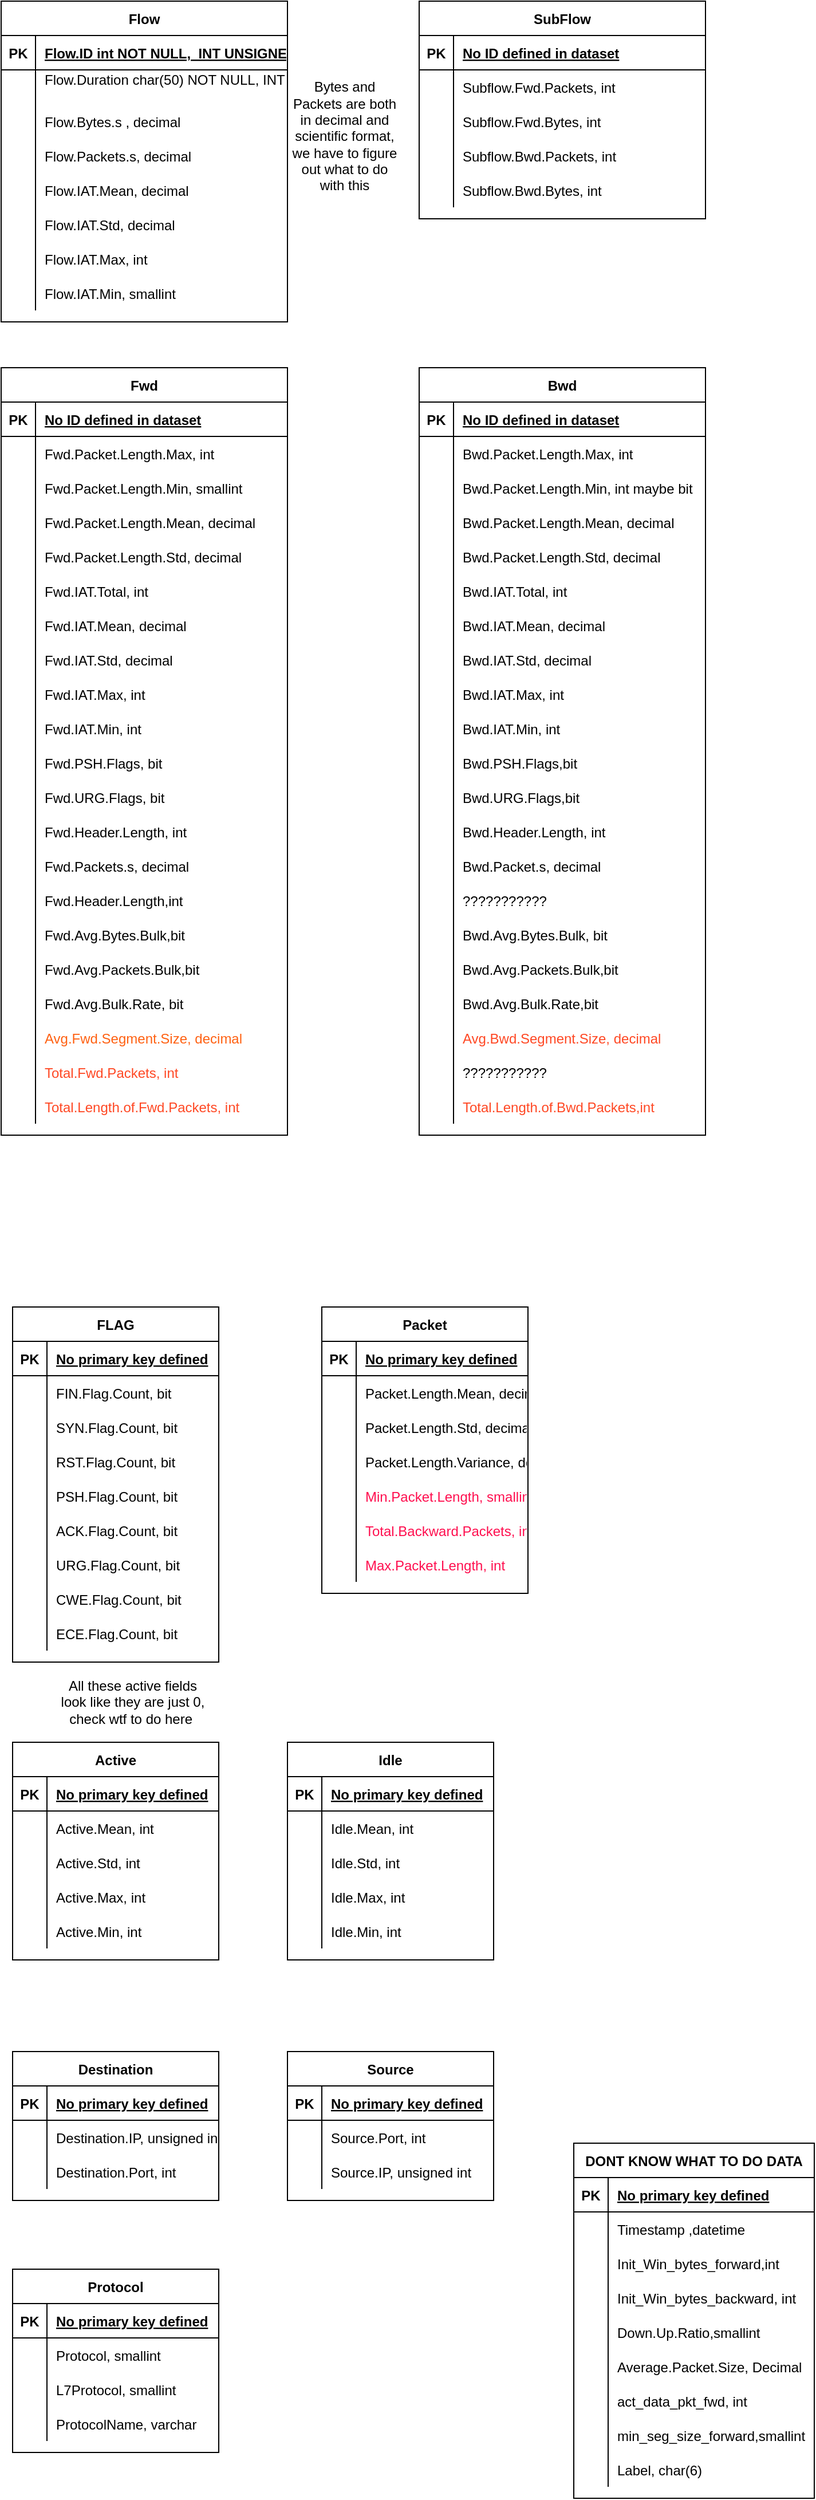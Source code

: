 <mxfile version="14.4.4" type="device"><diagram id="R2lEEEUBdFMjLlhIrx00" name="Page-1"><mxGraphModel dx="1426" dy="771" grid="1" gridSize="10" guides="1" tooltips="1" connect="1" arrows="1" fold="1" page="1" pageScale="1" pageWidth="850" pageHeight="1100" math="0" shadow="0" extFonts="Permanent Marker^https://fonts.googleapis.com/css?family=Permanent+Marker"><root><mxCell id="0"/><mxCell id="1" parent="0"/><mxCell id="C-vyLk0tnHw3VtMMgP7b-2" value="SubFlow" style="shape=table;startSize=30;container=1;collapsible=1;childLayout=tableLayout;fixedRows=1;rowLines=0;fontStyle=1;align=center;resizeLast=1;" parent="1" vertex="1"><mxGeometry x="425" y="10" width="250" height="190" as="geometry"/></mxCell><mxCell id="C-vyLk0tnHw3VtMMgP7b-3" value="" style="shape=partialRectangle;collapsible=0;dropTarget=0;pointerEvents=0;fillColor=none;points=[[0,0.5],[1,0.5]];portConstraint=eastwest;top=0;left=0;right=0;bottom=1;" parent="C-vyLk0tnHw3VtMMgP7b-2" vertex="1"><mxGeometry y="30" width="250" height="30" as="geometry"/></mxCell><mxCell id="C-vyLk0tnHw3VtMMgP7b-4" value="PK" style="shape=partialRectangle;overflow=hidden;connectable=0;fillColor=none;top=0;left=0;bottom=0;right=0;fontStyle=1;" parent="C-vyLk0tnHw3VtMMgP7b-3" vertex="1"><mxGeometry width="30" height="30" as="geometry"/></mxCell><mxCell id="C-vyLk0tnHw3VtMMgP7b-5" value="No ID defined in dataset" style="shape=partialRectangle;overflow=hidden;connectable=0;fillColor=none;top=0;left=0;bottom=0;right=0;align=left;spacingLeft=6;fontStyle=5;" parent="C-vyLk0tnHw3VtMMgP7b-3" vertex="1"><mxGeometry x="30" width="220" height="30" as="geometry"/></mxCell><mxCell id="C-vyLk0tnHw3VtMMgP7b-6" value="" style="shape=partialRectangle;collapsible=0;dropTarget=0;pointerEvents=0;fillColor=none;points=[[0,0.5],[1,0.5]];portConstraint=eastwest;top=0;left=0;right=0;bottom=0;" parent="C-vyLk0tnHw3VtMMgP7b-2" vertex="1"><mxGeometry y="60" width="250" height="30" as="geometry"/></mxCell><mxCell id="C-vyLk0tnHw3VtMMgP7b-7" value="" style="shape=partialRectangle;overflow=hidden;connectable=0;fillColor=none;top=0;left=0;bottom=0;right=0;" parent="C-vyLk0tnHw3VtMMgP7b-6" vertex="1"><mxGeometry width="30" height="30" as="geometry"/></mxCell><mxCell id="C-vyLk0tnHw3VtMMgP7b-8" value="Subflow.Fwd.Packets, int " style="shape=partialRectangle;overflow=hidden;connectable=0;fillColor=none;top=0;left=0;bottom=0;right=0;align=left;spacingLeft=6;" parent="C-vyLk0tnHw3VtMMgP7b-6" vertex="1"><mxGeometry x="30" width="220" height="30" as="geometry"/></mxCell><mxCell id="C-vyLk0tnHw3VtMMgP7b-9" value="" style="shape=partialRectangle;collapsible=0;dropTarget=0;pointerEvents=0;fillColor=none;points=[[0,0.5],[1,0.5]];portConstraint=eastwest;top=0;left=0;right=0;bottom=0;" parent="C-vyLk0tnHw3VtMMgP7b-2" vertex="1"><mxGeometry y="90" width="250" height="30" as="geometry"/></mxCell><mxCell id="C-vyLk0tnHw3VtMMgP7b-10" value="" style="shape=partialRectangle;overflow=hidden;connectable=0;fillColor=none;top=0;left=0;bottom=0;right=0;" parent="C-vyLk0tnHw3VtMMgP7b-9" vertex="1"><mxGeometry width="30" height="30" as="geometry"/></mxCell><mxCell id="C-vyLk0tnHw3VtMMgP7b-11" value="Subflow.Fwd.Bytes, int" style="shape=partialRectangle;overflow=hidden;connectable=0;fillColor=none;top=0;left=0;bottom=0;right=0;align=left;spacingLeft=6;" parent="C-vyLk0tnHw3VtMMgP7b-9" vertex="1"><mxGeometry x="30" width="220" height="30" as="geometry"/></mxCell><mxCell id="mAEswLh5tDsStTQ-n_DL-63" value="" style="shape=partialRectangle;collapsible=0;dropTarget=0;pointerEvents=0;fillColor=none;top=0;left=0;bottom=0;right=0;points=[[0,0.5],[1,0.5]];portConstraint=eastwest;fontColor=#FF6112;" parent="C-vyLk0tnHw3VtMMgP7b-2" vertex="1"><mxGeometry y="120" width="250" height="30" as="geometry"/></mxCell><mxCell id="mAEswLh5tDsStTQ-n_DL-64" value="" style="shape=partialRectangle;connectable=0;fillColor=none;top=0;left=0;bottom=0;right=0;editable=1;overflow=hidden;" parent="mAEswLh5tDsStTQ-n_DL-63" vertex="1"><mxGeometry width="30" height="30" as="geometry"/></mxCell><mxCell id="mAEswLh5tDsStTQ-n_DL-65" value="Subflow.Bwd.Packets, int" style="shape=partialRectangle;connectable=0;fillColor=none;top=0;left=0;bottom=0;right=0;align=left;spacingLeft=6;overflow=hidden;" parent="mAEswLh5tDsStTQ-n_DL-63" vertex="1"><mxGeometry x="30" width="220" height="30" as="geometry"/></mxCell><mxCell id="mAEswLh5tDsStTQ-n_DL-66" value="" style="shape=partialRectangle;collapsible=0;dropTarget=0;pointerEvents=0;fillColor=none;top=0;left=0;bottom=0;right=0;points=[[0,0.5],[1,0.5]];portConstraint=eastwest;fontColor=#FF6112;" parent="C-vyLk0tnHw3VtMMgP7b-2" vertex="1"><mxGeometry y="150" width="250" height="30" as="geometry"/></mxCell><mxCell id="mAEswLh5tDsStTQ-n_DL-67" value="" style="shape=partialRectangle;connectable=0;fillColor=none;top=0;left=0;bottom=0;right=0;editable=1;overflow=hidden;" parent="mAEswLh5tDsStTQ-n_DL-66" vertex="1"><mxGeometry width="30" height="30" as="geometry"/></mxCell><mxCell id="mAEswLh5tDsStTQ-n_DL-68" value="Subflow.Bwd.Bytes, int" style="shape=partialRectangle;connectable=0;fillColor=none;top=0;left=0;bottom=0;right=0;align=left;spacingLeft=6;overflow=hidden;" parent="mAEswLh5tDsStTQ-n_DL-66" vertex="1"><mxGeometry x="30" width="220" height="30" as="geometry"/></mxCell><mxCell id="C-vyLk0tnHw3VtMMgP7b-23" value="Flow" style="shape=table;startSize=30;container=1;collapsible=1;childLayout=tableLayout;fixedRows=1;rowLines=0;fontStyle=1;align=center;resizeLast=1;" parent="1" vertex="1"><mxGeometry x="60" y="10" width="250" height="280" as="geometry"/></mxCell><mxCell id="C-vyLk0tnHw3VtMMgP7b-24" value="" style="shape=partialRectangle;collapsible=0;dropTarget=0;pointerEvents=0;fillColor=none;points=[[0,0.5],[1,0.5]];portConstraint=eastwest;top=0;left=0;right=0;bottom=1;" parent="C-vyLk0tnHw3VtMMgP7b-23" vertex="1"><mxGeometry y="30" width="250" height="30" as="geometry"/></mxCell><mxCell id="C-vyLk0tnHw3VtMMgP7b-25" value="PK" style="shape=partialRectangle;overflow=hidden;connectable=0;fillColor=none;top=0;left=0;bottom=0;right=0;fontStyle=1;" parent="C-vyLk0tnHw3VtMMgP7b-24" vertex="1"><mxGeometry width="30" height="30" as="geometry"/></mxCell><mxCell id="C-vyLk0tnHw3VtMMgP7b-26" value="Flow.ID int NOT NULL,  INT UNSIGNED" style="shape=partialRectangle;overflow=hidden;connectable=0;fillColor=none;top=0;left=0;bottom=0;right=0;align=left;spacingLeft=6;fontStyle=5;" parent="C-vyLk0tnHw3VtMMgP7b-24" vertex="1"><mxGeometry x="30" width="220" height="30" as="geometry"/></mxCell><mxCell id="C-vyLk0tnHw3VtMMgP7b-27" value="" style="shape=partialRectangle;collapsible=0;dropTarget=0;pointerEvents=0;fillColor=none;points=[[0,0.5],[1,0.5]];portConstraint=eastwest;top=0;left=0;right=0;bottom=0;" parent="C-vyLk0tnHw3VtMMgP7b-23" vertex="1"><mxGeometry y="60" width="250" height="30" as="geometry"/></mxCell><mxCell id="C-vyLk0tnHw3VtMMgP7b-28" value="" style="shape=partialRectangle;overflow=hidden;connectable=0;fillColor=none;top=0;left=0;bottom=0;right=0;" parent="C-vyLk0tnHw3VtMMgP7b-27" vertex="1"><mxGeometry width="30" height="30" as="geometry"/></mxCell><mxCell id="C-vyLk0tnHw3VtMMgP7b-29" value="Flow.Duration char(50) NOT NULL, INT&#10;" style="shape=partialRectangle;overflow=hidden;connectable=0;fillColor=none;top=0;left=0;bottom=0;right=0;align=left;spacingLeft=6;" parent="C-vyLk0tnHw3VtMMgP7b-27" vertex="1"><mxGeometry x="30" width="220" height="30" as="geometry"/></mxCell><mxCell id="mAEswLh5tDsStTQ-n_DL-32" value="" style="shape=partialRectangle;collapsible=0;dropTarget=0;pointerEvents=0;fillColor=none;top=0;left=0;bottom=0;right=0;points=[[0,0.5],[1,0.5]];portConstraint=eastwest;" parent="C-vyLk0tnHw3VtMMgP7b-23" vertex="1"><mxGeometry y="90" width="250" height="30" as="geometry"/></mxCell><mxCell id="mAEswLh5tDsStTQ-n_DL-33" value="" style="shape=partialRectangle;connectable=0;fillColor=none;top=0;left=0;bottom=0;right=0;editable=1;overflow=hidden;" parent="mAEswLh5tDsStTQ-n_DL-32" vertex="1"><mxGeometry width="30" height="30" as="geometry"/></mxCell><mxCell id="mAEswLh5tDsStTQ-n_DL-34" value="Flow.Bytes.s , decimal" style="shape=partialRectangle;connectable=0;fillColor=none;top=0;left=0;bottom=0;right=0;align=left;spacingLeft=6;overflow=hidden;" parent="mAEswLh5tDsStTQ-n_DL-32" vertex="1"><mxGeometry x="30" width="220" height="30" as="geometry"/></mxCell><mxCell id="mAEswLh5tDsStTQ-n_DL-42" value="" style="shape=partialRectangle;collapsible=0;dropTarget=0;pointerEvents=0;fillColor=none;top=0;left=0;bottom=0;right=0;points=[[0,0.5],[1,0.5]];portConstraint=eastwest;" parent="C-vyLk0tnHw3VtMMgP7b-23" vertex="1"><mxGeometry y="120" width="250" height="30" as="geometry"/></mxCell><mxCell id="mAEswLh5tDsStTQ-n_DL-43" value="" style="shape=partialRectangle;connectable=0;fillColor=none;top=0;left=0;bottom=0;right=0;editable=1;overflow=hidden;" parent="mAEswLh5tDsStTQ-n_DL-42" vertex="1"><mxGeometry width="30" height="30" as="geometry"/></mxCell><mxCell id="mAEswLh5tDsStTQ-n_DL-44" value="Flow.Packets.s, decimal" style="shape=partialRectangle;connectable=0;fillColor=none;top=0;left=0;bottom=0;right=0;align=left;spacingLeft=6;overflow=hidden;" parent="mAEswLh5tDsStTQ-n_DL-42" vertex="1"><mxGeometry x="30" width="220" height="30" as="geometry"/></mxCell><mxCell id="mAEswLh5tDsStTQ-n_DL-35" value="" style="shape=partialRectangle;collapsible=0;dropTarget=0;pointerEvents=0;fillColor=none;top=0;left=0;bottom=0;right=0;points=[[0,0.5],[1,0.5]];portConstraint=eastwest;" parent="C-vyLk0tnHw3VtMMgP7b-23" vertex="1"><mxGeometry y="150" width="250" height="30" as="geometry"/></mxCell><mxCell id="mAEswLh5tDsStTQ-n_DL-36" value="" style="shape=partialRectangle;connectable=0;fillColor=none;top=0;left=0;bottom=0;right=0;editable=1;overflow=hidden;" parent="mAEswLh5tDsStTQ-n_DL-35" vertex="1"><mxGeometry width="30" height="30" as="geometry"/></mxCell><mxCell id="mAEswLh5tDsStTQ-n_DL-37" value="Flow.IAT.Mean, decimal" style="shape=partialRectangle;connectable=0;fillColor=none;top=0;left=0;bottom=0;right=0;align=left;spacingLeft=6;overflow=hidden;" parent="mAEswLh5tDsStTQ-n_DL-35" vertex="1"><mxGeometry x="30" width="220" height="30" as="geometry"/></mxCell><mxCell id="mAEswLh5tDsStTQ-n_DL-45" value="" style="shape=partialRectangle;collapsible=0;dropTarget=0;pointerEvents=0;fillColor=none;top=0;left=0;bottom=0;right=0;points=[[0,0.5],[1,0.5]];portConstraint=eastwest;" parent="C-vyLk0tnHw3VtMMgP7b-23" vertex="1"><mxGeometry y="180" width="250" height="30" as="geometry"/></mxCell><mxCell id="mAEswLh5tDsStTQ-n_DL-46" value="" style="shape=partialRectangle;connectable=0;fillColor=none;top=0;left=0;bottom=0;right=0;editable=1;overflow=hidden;" parent="mAEswLh5tDsStTQ-n_DL-45" vertex="1"><mxGeometry width="30" height="30" as="geometry"/></mxCell><mxCell id="mAEswLh5tDsStTQ-n_DL-47" value="Flow.IAT.Std, decimal" style="shape=partialRectangle;connectable=0;fillColor=none;top=0;left=0;bottom=0;right=0;align=left;spacingLeft=6;overflow=hidden;" parent="mAEswLh5tDsStTQ-n_DL-45" vertex="1"><mxGeometry x="30" width="220" height="30" as="geometry"/></mxCell><mxCell id="mAEswLh5tDsStTQ-n_DL-48" value="" style="shape=partialRectangle;collapsible=0;dropTarget=0;pointerEvents=0;fillColor=none;top=0;left=0;bottom=0;right=0;points=[[0,0.5],[1,0.5]];portConstraint=eastwest;" parent="C-vyLk0tnHw3VtMMgP7b-23" vertex="1"><mxGeometry y="210" width="250" height="30" as="geometry"/></mxCell><mxCell id="mAEswLh5tDsStTQ-n_DL-49" value="" style="shape=partialRectangle;connectable=0;fillColor=none;top=0;left=0;bottom=0;right=0;editable=1;overflow=hidden;" parent="mAEswLh5tDsStTQ-n_DL-48" vertex="1"><mxGeometry width="30" height="30" as="geometry"/></mxCell><mxCell id="mAEswLh5tDsStTQ-n_DL-50" value="Flow.IAT.Max, int" style="shape=partialRectangle;connectable=0;fillColor=none;top=0;left=0;bottom=0;right=0;align=left;spacingLeft=6;overflow=hidden;" parent="mAEswLh5tDsStTQ-n_DL-48" vertex="1"><mxGeometry x="30" width="220" height="30" as="geometry"/></mxCell><mxCell id="mAEswLh5tDsStTQ-n_DL-54" value="" style="shape=partialRectangle;collapsible=0;dropTarget=0;pointerEvents=0;fillColor=none;top=0;left=0;bottom=0;right=0;points=[[0,0.5],[1,0.5]];portConstraint=eastwest;" parent="C-vyLk0tnHw3VtMMgP7b-23" vertex="1"><mxGeometry y="240" width="250" height="30" as="geometry"/></mxCell><mxCell id="mAEswLh5tDsStTQ-n_DL-55" value="" style="shape=partialRectangle;connectable=0;fillColor=none;top=0;left=0;bottom=0;right=0;editable=1;overflow=hidden;" parent="mAEswLh5tDsStTQ-n_DL-54" vertex="1"><mxGeometry width="30" height="30" as="geometry"/></mxCell><mxCell id="mAEswLh5tDsStTQ-n_DL-56" value="Flow.IAT.Min, smallint" style="shape=partialRectangle;connectable=0;fillColor=none;top=0;left=0;bottom=0;right=0;align=left;spacingLeft=6;overflow=hidden;" parent="mAEswLh5tDsStTQ-n_DL-54" vertex="1"><mxGeometry x="30" width="220" height="30" as="geometry"/></mxCell><mxCell id="mAEswLh5tDsStTQ-n_DL-72" value="Fwd" style="shape=table;startSize=30;container=1;collapsible=1;childLayout=tableLayout;fixedRows=1;rowLines=0;fontStyle=1;align=center;resizeLast=1;" parent="1" vertex="1"><mxGeometry x="60" y="330" width="250" height="670" as="geometry"/></mxCell><mxCell id="mAEswLh5tDsStTQ-n_DL-73" value="" style="shape=partialRectangle;collapsible=0;dropTarget=0;pointerEvents=0;fillColor=none;points=[[0,0.5],[1,0.5]];portConstraint=eastwest;top=0;left=0;right=0;bottom=1;" parent="mAEswLh5tDsStTQ-n_DL-72" vertex="1"><mxGeometry y="30" width="250" height="30" as="geometry"/></mxCell><mxCell id="mAEswLh5tDsStTQ-n_DL-74" value="PK" style="shape=partialRectangle;overflow=hidden;connectable=0;fillColor=none;top=0;left=0;bottom=0;right=0;fontStyle=1;" parent="mAEswLh5tDsStTQ-n_DL-73" vertex="1"><mxGeometry width="30" height="30" as="geometry"/></mxCell><mxCell id="mAEswLh5tDsStTQ-n_DL-75" value="No ID defined in dataset" style="shape=partialRectangle;overflow=hidden;connectable=0;fillColor=none;top=0;left=0;bottom=0;right=0;align=left;spacingLeft=6;fontStyle=5;" parent="mAEswLh5tDsStTQ-n_DL-73" vertex="1"><mxGeometry x="30" width="220" height="30" as="geometry"/></mxCell><mxCell id="mAEswLh5tDsStTQ-n_DL-76" value="" style="shape=partialRectangle;collapsible=0;dropTarget=0;pointerEvents=0;fillColor=none;points=[[0,0.5],[1,0.5]];portConstraint=eastwest;top=0;left=0;right=0;bottom=0;" parent="mAEswLh5tDsStTQ-n_DL-72" vertex="1"><mxGeometry y="60" width="250" height="30" as="geometry"/></mxCell><mxCell id="mAEswLh5tDsStTQ-n_DL-77" value="" style="shape=partialRectangle;overflow=hidden;connectable=0;fillColor=none;top=0;left=0;bottom=0;right=0;" parent="mAEswLh5tDsStTQ-n_DL-76" vertex="1"><mxGeometry width="30" height="30" as="geometry"/></mxCell><mxCell id="mAEswLh5tDsStTQ-n_DL-78" value="Fwd.Packet.Length.Max, int" style="shape=partialRectangle;overflow=hidden;connectable=0;fillColor=none;top=0;left=0;bottom=0;right=0;align=left;spacingLeft=6;" parent="mAEswLh5tDsStTQ-n_DL-76" vertex="1"><mxGeometry x="30" width="220" height="30" as="geometry"/></mxCell><mxCell id="mAEswLh5tDsStTQ-n_DL-79" value="" style="shape=partialRectangle;collapsible=0;dropTarget=0;pointerEvents=0;fillColor=none;top=0;left=0;bottom=0;right=0;points=[[0,0.5],[1,0.5]];portConstraint=eastwest;" parent="mAEswLh5tDsStTQ-n_DL-72" vertex="1"><mxGeometry y="90" width="250" height="30" as="geometry"/></mxCell><mxCell id="mAEswLh5tDsStTQ-n_DL-80" value="" style="shape=partialRectangle;connectable=0;fillColor=none;top=0;left=0;bottom=0;right=0;editable=1;overflow=hidden;" parent="mAEswLh5tDsStTQ-n_DL-79" vertex="1"><mxGeometry width="30" height="30" as="geometry"/></mxCell><mxCell id="mAEswLh5tDsStTQ-n_DL-81" value="Fwd.Packet.Length.Min, smallint" style="shape=partialRectangle;connectable=0;fillColor=none;top=0;left=0;bottom=0;right=0;align=left;spacingLeft=6;overflow=hidden;" parent="mAEswLh5tDsStTQ-n_DL-79" vertex="1"><mxGeometry x="30" width="220" height="30" as="geometry"/></mxCell><mxCell id="mAEswLh5tDsStTQ-n_DL-82" value="" style="shape=partialRectangle;collapsible=0;dropTarget=0;pointerEvents=0;fillColor=none;top=0;left=0;bottom=0;right=0;points=[[0,0.5],[1,0.5]];portConstraint=eastwest;" parent="mAEswLh5tDsStTQ-n_DL-72" vertex="1"><mxGeometry y="120" width="250" height="30" as="geometry"/></mxCell><mxCell id="mAEswLh5tDsStTQ-n_DL-83" value="" style="shape=partialRectangle;connectable=0;fillColor=none;top=0;left=0;bottom=0;right=0;editable=1;overflow=hidden;" parent="mAEswLh5tDsStTQ-n_DL-82" vertex="1"><mxGeometry width="30" height="30" as="geometry"/></mxCell><mxCell id="mAEswLh5tDsStTQ-n_DL-84" value="Fwd.Packet.Length.Mean, decimal" style="shape=partialRectangle;connectable=0;fillColor=none;top=0;left=0;bottom=0;right=0;align=left;spacingLeft=6;overflow=hidden;" parent="mAEswLh5tDsStTQ-n_DL-82" vertex="1"><mxGeometry x="30" width="220" height="30" as="geometry"/></mxCell><mxCell id="mAEswLh5tDsStTQ-n_DL-85" value="" style="shape=partialRectangle;collapsible=0;dropTarget=0;pointerEvents=0;fillColor=none;top=0;left=0;bottom=0;right=0;points=[[0,0.5],[1,0.5]];portConstraint=eastwest;" parent="mAEswLh5tDsStTQ-n_DL-72" vertex="1"><mxGeometry y="150" width="250" height="30" as="geometry"/></mxCell><mxCell id="mAEswLh5tDsStTQ-n_DL-86" value="" style="shape=partialRectangle;connectable=0;fillColor=none;top=0;left=0;bottom=0;right=0;editable=1;overflow=hidden;" parent="mAEswLh5tDsStTQ-n_DL-85" vertex="1"><mxGeometry width="30" height="30" as="geometry"/></mxCell><mxCell id="mAEswLh5tDsStTQ-n_DL-87" value="Fwd.Packet.Length.Std, decimal" style="shape=partialRectangle;connectable=0;fillColor=none;top=0;left=0;bottom=0;right=0;align=left;spacingLeft=6;overflow=hidden;" parent="mAEswLh5tDsStTQ-n_DL-85" vertex="1"><mxGeometry x="30" width="220" height="30" as="geometry"/></mxCell><mxCell id="mAEswLh5tDsStTQ-n_DL-88" value="" style="shape=partialRectangle;collapsible=0;dropTarget=0;pointerEvents=0;fillColor=none;top=0;left=0;bottom=0;right=0;points=[[0,0.5],[1,0.5]];portConstraint=eastwest;" parent="mAEswLh5tDsStTQ-n_DL-72" vertex="1"><mxGeometry y="180" width="250" height="30" as="geometry"/></mxCell><mxCell id="mAEswLh5tDsStTQ-n_DL-89" value="" style="shape=partialRectangle;connectable=0;fillColor=none;top=0;left=0;bottom=0;right=0;editable=1;overflow=hidden;" parent="mAEswLh5tDsStTQ-n_DL-88" vertex="1"><mxGeometry width="30" height="30" as="geometry"/></mxCell><mxCell id="mAEswLh5tDsStTQ-n_DL-90" value="Fwd.IAT.Total, int" style="shape=partialRectangle;connectable=0;fillColor=none;top=0;left=0;bottom=0;right=0;align=left;spacingLeft=6;overflow=hidden;" parent="mAEswLh5tDsStTQ-n_DL-88" vertex="1"><mxGeometry x="30" width="220" height="30" as="geometry"/></mxCell><mxCell id="mAEswLh5tDsStTQ-n_DL-91" value="" style="shape=partialRectangle;collapsible=0;dropTarget=0;pointerEvents=0;fillColor=none;top=0;left=0;bottom=0;right=0;points=[[0,0.5],[1,0.5]];portConstraint=eastwest;" parent="mAEswLh5tDsStTQ-n_DL-72" vertex="1"><mxGeometry y="210" width="250" height="30" as="geometry"/></mxCell><mxCell id="mAEswLh5tDsStTQ-n_DL-92" value="" style="shape=partialRectangle;connectable=0;fillColor=none;top=0;left=0;bottom=0;right=0;editable=1;overflow=hidden;" parent="mAEswLh5tDsStTQ-n_DL-91" vertex="1"><mxGeometry width="30" height="30" as="geometry"/></mxCell><mxCell id="mAEswLh5tDsStTQ-n_DL-93" value="Fwd.IAT.Mean, decimal" style="shape=partialRectangle;connectable=0;fillColor=none;top=0;left=0;bottom=0;right=0;align=left;spacingLeft=6;overflow=hidden;" parent="mAEswLh5tDsStTQ-n_DL-91" vertex="1"><mxGeometry x="30" width="220" height="30" as="geometry"/></mxCell><mxCell id="mAEswLh5tDsStTQ-n_DL-94" value="" style="shape=partialRectangle;collapsible=0;dropTarget=0;pointerEvents=0;fillColor=none;top=0;left=0;bottom=0;right=0;points=[[0,0.5],[1,0.5]];portConstraint=eastwest;" parent="mAEswLh5tDsStTQ-n_DL-72" vertex="1"><mxGeometry y="240" width="250" height="30" as="geometry"/></mxCell><mxCell id="mAEswLh5tDsStTQ-n_DL-95" value="" style="shape=partialRectangle;connectable=0;fillColor=none;top=0;left=0;bottom=0;right=0;editable=1;overflow=hidden;" parent="mAEswLh5tDsStTQ-n_DL-94" vertex="1"><mxGeometry width="30" height="30" as="geometry"/></mxCell><mxCell id="mAEswLh5tDsStTQ-n_DL-96" value="Fwd.IAT.Std, decimal" style="shape=partialRectangle;connectable=0;fillColor=none;top=0;left=0;bottom=0;right=0;align=left;spacingLeft=6;overflow=hidden;" parent="mAEswLh5tDsStTQ-n_DL-94" vertex="1"><mxGeometry x="30" width="220" height="30" as="geometry"/></mxCell><mxCell id="mAEswLh5tDsStTQ-n_DL-100" value="" style="shape=partialRectangle;collapsible=0;dropTarget=0;pointerEvents=0;fillColor=none;top=0;left=0;bottom=0;right=0;points=[[0,0.5],[1,0.5]];portConstraint=eastwest;fontColor=#FF6112;" parent="mAEswLh5tDsStTQ-n_DL-72" vertex="1"><mxGeometry y="270" width="250" height="30" as="geometry"/></mxCell><mxCell id="mAEswLh5tDsStTQ-n_DL-101" value="" style="shape=partialRectangle;connectable=0;fillColor=none;top=0;left=0;bottom=0;right=0;editable=1;overflow=hidden;" parent="mAEswLh5tDsStTQ-n_DL-100" vertex="1"><mxGeometry width="30" height="30" as="geometry"/></mxCell><mxCell id="mAEswLh5tDsStTQ-n_DL-102" value="Fwd.IAT.Max, int" style="shape=partialRectangle;connectable=0;fillColor=none;top=0;left=0;bottom=0;right=0;align=left;spacingLeft=6;overflow=hidden;" parent="mAEswLh5tDsStTQ-n_DL-100" vertex="1"><mxGeometry x="30" width="220" height="30" as="geometry"/></mxCell><mxCell id="mAEswLh5tDsStTQ-n_DL-103" value="" style="shape=partialRectangle;collapsible=0;dropTarget=0;pointerEvents=0;fillColor=none;top=0;left=0;bottom=0;right=0;points=[[0,0.5],[1,0.5]];portConstraint=eastwest;fontColor=#FF6112;" parent="mAEswLh5tDsStTQ-n_DL-72" vertex="1"><mxGeometry y="300" width="250" height="30" as="geometry"/></mxCell><mxCell id="mAEswLh5tDsStTQ-n_DL-104" value="" style="shape=partialRectangle;connectable=0;fillColor=none;top=0;left=0;bottom=0;right=0;editable=1;overflow=hidden;" parent="mAEswLh5tDsStTQ-n_DL-103" vertex="1"><mxGeometry width="30" height="30" as="geometry"/></mxCell><mxCell id="mAEswLh5tDsStTQ-n_DL-105" value="Fwd.IAT.Min, int" style="shape=partialRectangle;connectable=0;fillColor=none;top=0;left=0;bottom=0;right=0;align=left;spacingLeft=6;overflow=hidden;" parent="mAEswLh5tDsStTQ-n_DL-103" vertex="1"><mxGeometry x="30" width="220" height="30" as="geometry"/></mxCell><mxCell id="mAEswLh5tDsStTQ-n_DL-106" value="" style="shape=partialRectangle;collapsible=0;dropTarget=0;pointerEvents=0;fillColor=none;top=0;left=0;bottom=0;right=0;points=[[0,0.5],[1,0.5]];portConstraint=eastwest;fontColor=#FF6112;" parent="mAEswLh5tDsStTQ-n_DL-72" vertex="1"><mxGeometry y="330" width="250" height="30" as="geometry"/></mxCell><mxCell id="mAEswLh5tDsStTQ-n_DL-107" value="" style="shape=partialRectangle;connectable=0;fillColor=none;top=0;left=0;bottom=0;right=0;editable=1;overflow=hidden;" parent="mAEswLh5tDsStTQ-n_DL-106" vertex="1"><mxGeometry width="30" height="30" as="geometry"/></mxCell><mxCell id="mAEswLh5tDsStTQ-n_DL-108" value="Fwd.PSH.Flags, bit" style="shape=partialRectangle;connectable=0;fillColor=none;top=0;left=0;bottom=0;right=0;align=left;spacingLeft=6;overflow=hidden;" parent="mAEswLh5tDsStTQ-n_DL-106" vertex="1"><mxGeometry x="30" width="220" height="30" as="geometry"/></mxCell><mxCell id="mAEswLh5tDsStTQ-n_DL-97" value="" style="shape=partialRectangle;collapsible=0;dropTarget=0;pointerEvents=0;fillColor=none;top=0;left=0;bottom=0;right=0;points=[[0,0.5],[1,0.5]];portConstraint=eastwest;fontColor=#FF6112;" parent="mAEswLh5tDsStTQ-n_DL-72" vertex="1"><mxGeometry y="360" width="250" height="30" as="geometry"/></mxCell><mxCell id="mAEswLh5tDsStTQ-n_DL-98" value="" style="shape=partialRectangle;connectable=0;fillColor=none;top=0;left=0;bottom=0;right=0;editable=1;overflow=hidden;" parent="mAEswLh5tDsStTQ-n_DL-97" vertex="1"><mxGeometry width="30" height="30" as="geometry"/></mxCell><mxCell id="mAEswLh5tDsStTQ-n_DL-99" value="Fwd.URG.Flags, bit" style="shape=partialRectangle;connectable=0;fillColor=none;top=0;left=0;bottom=0;right=0;align=left;spacingLeft=6;overflow=hidden;" parent="mAEswLh5tDsStTQ-n_DL-97" vertex="1"><mxGeometry x="30" width="220" height="30" as="geometry"/></mxCell><mxCell id="mAEswLh5tDsStTQ-n_DL-112" value="" style="shape=partialRectangle;collapsible=0;dropTarget=0;pointerEvents=0;fillColor=none;top=0;left=0;bottom=0;right=0;points=[[0,0.5],[1,0.5]];portConstraint=eastwest;fontColor=#FF6112;" parent="mAEswLh5tDsStTQ-n_DL-72" vertex="1"><mxGeometry y="390" width="250" height="30" as="geometry"/></mxCell><mxCell id="mAEswLh5tDsStTQ-n_DL-113" value="" style="shape=partialRectangle;connectable=0;fillColor=none;top=0;left=0;bottom=0;right=0;editable=1;overflow=hidden;" parent="mAEswLh5tDsStTQ-n_DL-112" vertex="1"><mxGeometry width="30" height="30" as="geometry"/></mxCell><mxCell id="mAEswLh5tDsStTQ-n_DL-114" value="Fwd.Header.Length, int" style="shape=partialRectangle;connectable=0;fillColor=none;top=0;left=0;bottom=0;right=0;align=left;spacingLeft=6;overflow=hidden;" parent="mAEswLh5tDsStTQ-n_DL-112" vertex="1"><mxGeometry x="30" width="220" height="30" as="geometry"/></mxCell><mxCell id="mAEswLh5tDsStTQ-n_DL-115" value="" style="shape=partialRectangle;collapsible=0;dropTarget=0;pointerEvents=0;fillColor=none;top=0;left=0;bottom=0;right=0;points=[[0,0.5],[1,0.5]];portConstraint=eastwest;fontColor=#FF6112;" parent="mAEswLh5tDsStTQ-n_DL-72" vertex="1"><mxGeometry y="420" width="250" height="30" as="geometry"/></mxCell><mxCell id="mAEswLh5tDsStTQ-n_DL-116" value="" style="shape=partialRectangle;connectable=0;fillColor=none;top=0;left=0;bottom=0;right=0;editable=1;overflow=hidden;" parent="mAEswLh5tDsStTQ-n_DL-115" vertex="1"><mxGeometry width="30" height="30" as="geometry"/></mxCell><mxCell id="mAEswLh5tDsStTQ-n_DL-117" value="Fwd.Packets.s, decimal" style="shape=partialRectangle;connectable=0;fillColor=none;top=0;left=0;bottom=0;right=0;align=left;spacingLeft=6;overflow=hidden;" parent="mAEswLh5tDsStTQ-n_DL-115" vertex="1"><mxGeometry x="30" width="220" height="30" as="geometry"/></mxCell><mxCell id="mAEswLh5tDsStTQ-n_DL-109" value="" style="shape=partialRectangle;collapsible=0;dropTarget=0;pointerEvents=0;fillColor=none;top=0;left=0;bottom=0;right=0;points=[[0,0.5],[1,0.5]];portConstraint=eastwest;fontColor=#FF6112;" parent="mAEswLh5tDsStTQ-n_DL-72" vertex="1"><mxGeometry y="450" width="250" height="30" as="geometry"/></mxCell><mxCell id="mAEswLh5tDsStTQ-n_DL-110" value="" style="shape=partialRectangle;connectable=0;fillColor=none;top=0;left=0;bottom=0;right=0;editable=1;overflow=hidden;" parent="mAEswLh5tDsStTQ-n_DL-109" vertex="1"><mxGeometry width="30" height="30" as="geometry"/></mxCell><mxCell id="mAEswLh5tDsStTQ-n_DL-111" value="Fwd.Header.Length,int" style="shape=partialRectangle;connectable=0;fillColor=none;top=0;left=0;bottom=0;right=0;align=left;spacingLeft=6;overflow=hidden;" parent="mAEswLh5tDsStTQ-n_DL-109" vertex="1"><mxGeometry x="30" width="220" height="30" as="geometry"/></mxCell><mxCell id="mAEswLh5tDsStTQ-n_DL-121" value="" style="shape=partialRectangle;collapsible=0;dropTarget=0;pointerEvents=0;fillColor=none;top=0;left=0;bottom=0;right=0;points=[[0,0.5],[1,0.5]];portConstraint=eastwest;fontColor=#FF6112;" parent="mAEswLh5tDsStTQ-n_DL-72" vertex="1"><mxGeometry y="480" width="250" height="30" as="geometry"/></mxCell><mxCell id="mAEswLh5tDsStTQ-n_DL-122" value="" style="shape=partialRectangle;connectable=0;fillColor=none;top=0;left=0;bottom=0;right=0;editable=1;overflow=hidden;" parent="mAEswLh5tDsStTQ-n_DL-121" vertex="1"><mxGeometry width="30" height="30" as="geometry"/></mxCell><mxCell id="mAEswLh5tDsStTQ-n_DL-123" value="Fwd.Avg.Bytes.Bulk,bit" style="shape=partialRectangle;connectable=0;fillColor=none;top=0;left=0;bottom=0;right=0;align=left;spacingLeft=6;overflow=hidden;" parent="mAEswLh5tDsStTQ-n_DL-121" vertex="1"><mxGeometry x="30" width="220" height="30" as="geometry"/></mxCell><mxCell id="mAEswLh5tDsStTQ-n_DL-124" value="" style="shape=partialRectangle;collapsible=0;dropTarget=0;pointerEvents=0;fillColor=none;top=0;left=0;bottom=0;right=0;points=[[0,0.5],[1,0.5]];portConstraint=eastwest;fontColor=#FF6112;" parent="mAEswLh5tDsStTQ-n_DL-72" vertex="1"><mxGeometry y="510" width="250" height="30" as="geometry"/></mxCell><mxCell id="mAEswLh5tDsStTQ-n_DL-125" value="" style="shape=partialRectangle;connectable=0;fillColor=none;top=0;left=0;bottom=0;right=0;editable=1;overflow=hidden;" parent="mAEswLh5tDsStTQ-n_DL-124" vertex="1"><mxGeometry width="30" height="30" as="geometry"/></mxCell><mxCell id="mAEswLh5tDsStTQ-n_DL-126" value="Fwd.Avg.Packets.Bulk,bit" style="shape=partialRectangle;connectable=0;fillColor=none;top=0;left=0;bottom=0;right=0;align=left;spacingLeft=6;overflow=hidden;" parent="mAEswLh5tDsStTQ-n_DL-124" vertex="1"><mxGeometry x="30" width="220" height="30" as="geometry"/></mxCell><mxCell id="mAEswLh5tDsStTQ-n_DL-127" value="" style="shape=partialRectangle;collapsible=0;dropTarget=0;pointerEvents=0;fillColor=none;top=0;left=0;bottom=0;right=0;points=[[0,0.5],[1,0.5]];portConstraint=eastwest;fontColor=#FF6112;" parent="mAEswLh5tDsStTQ-n_DL-72" vertex="1"><mxGeometry y="540" width="250" height="30" as="geometry"/></mxCell><mxCell id="mAEswLh5tDsStTQ-n_DL-128" value="" style="shape=partialRectangle;connectable=0;fillColor=none;top=0;left=0;bottom=0;right=0;editable=1;overflow=hidden;" parent="mAEswLh5tDsStTQ-n_DL-127" vertex="1"><mxGeometry width="30" height="30" as="geometry"/></mxCell><mxCell id="mAEswLh5tDsStTQ-n_DL-129" value="Fwd.Avg.Bulk.Rate, bit" style="shape=partialRectangle;connectable=0;fillColor=none;top=0;left=0;bottom=0;right=0;align=left;spacingLeft=6;overflow=hidden;" parent="mAEswLh5tDsStTQ-n_DL-127" vertex="1"><mxGeometry x="30" width="220" height="30" as="geometry"/></mxCell><mxCell id="mAEswLh5tDsStTQ-n_DL-201" value="" style="shape=partialRectangle;collapsible=0;dropTarget=0;pointerEvents=0;fillColor=none;top=0;left=0;bottom=0;right=0;points=[[0,0.5],[1,0.5]];portConstraint=eastwest;fontColor=#FF6112;" parent="mAEswLh5tDsStTQ-n_DL-72" vertex="1"><mxGeometry y="570" width="250" height="30" as="geometry"/></mxCell><mxCell id="mAEswLh5tDsStTQ-n_DL-202" value="" style="shape=partialRectangle;connectable=0;fillColor=none;top=0;left=0;bottom=0;right=0;editable=1;overflow=hidden;" parent="mAEswLh5tDsStTQ-n_DL-201" vertex="1"><mxGeometry width="30" height="30" as="geometry"/></mxCell><mxCell id="mAEswLh5tDsStTQ-n_DL-203" value="Avg.Fwd.Segment.Size, decimal" style="shape=partialRectangle;connectable=0;fillColor=none;top=0;left=0;bottom=0;right=0;align=left;spacingLeft=6;overflow=hidden;fontColor=#FF6112;" parent="mAEswLh5tDsStTQ-n_DL-201" vertex="1"><mxGeometry x="30" width="220" height="30" as="geometry"/></mxCell><mxCell id="mAEswLh5tDsStTQ-n_DL-208" value="" style="shape=partialRectangle;collapsible=0;dropTarget=0;pointerEvents=0;fillColor=none;top=0;left=0;bottom=0;right=0;points=[[0,0.5],[1,0.5]];portConstraint=eastwest;fontColor=#FF4824;" parent="mAEswLh5tDsStTQ-n_DL-72" vertex="1"><mxGeometry y="600" width="250" height="30" as="geometry"/></mxCell><mxCell id="mAEswLh5tDsStTQ-n_DL-209" value="" style="shape=partialRectangle;connectable=0;fillColor=none;top=0;left=0;bottom=0;right=0;editable=1;overflow=hidden;" parent="mAEswLh5tDsStTQ-n_DL-208" vertex="1"><mxGeometry width="30" height="30" as="geometry"/></mxCell><mxCell id="mAEswLh5tDsStTQ-n_DL-210" value="Total.Fwd.Packets, int" style="shape=partialRectangle;connectable=0;fillColor=none;top=0;left=0;bottom=0;right=0;align=left;spacingLeft=6;overflow=hidden;fontColor=#FF4824;" parent="mAEswLh5tDsStTQ-n_DL-208" vertex="1"><mxGeometry x="30" width="220" height="30" as="geometry"/></mxCell><mxCell id="mAEswLh5tDsStTQ-n_DL-214" value="" style="shape=partialRectangle;collapsible=0;dropTarget=0;pointerEvents=0;fillColor=none;top=0;left=0;bottom=0;right=0;points=[[0,0.5],[1,0.5]];portConstraint=eastwest;fontColor=#FF4824;" parent="mAEswLh5tDsStTQ-n_DL-72" vertex="1"><mxGeometry y="630" width="250" height="30" as="geometry"/></mxCell><mxCell id="mAEswLh5tDsStTQ-n_DL-215" value="" style="shape=partialRectangle;connectable=0;fillColor=none;top=0;left=0;bottom=0;right=0;editable=1;overflow=hidden;" parent="mAEswLh5tDsStTQ-n_DL-214" vertex="1"><mxGeometry width="30" height="30" as="geometry"/></mxCell><mxCell id="mAEswLh5tDsStTQ-n_DL-216" value="Total.Length.of.Fwd.Packets, int" style="shape=partialRectangle;connectable=0;fillColor=none;top=0;left=0;bottom=0;right=0;align=left;spacingLeft=6;overflow=hidden;fontColor=#FF4824;" parent="mAEswLh5tDsStTQ-n_DL-214" vertex="1"><mxGeometry x="30" width="220" height="30" as="geometry"/></mxCell><mxCell id="mAEswLh5tDsStTQ-n_DL-130" value="Bwd" style="shape=table;startSize=30;container=1;collapsible=1;childLayout=tableLayout;fixedRows=1;rowLines=0;fontStyle=1;align=center;resizeLast=1;" parent="1" vertex="1"><mxGeometry x="425" y="330" width="250" height="670" as="geometry"/></mxCell><mxCell id="mAEswLh5tDsStTQ-n_DL-131" value="" style="shape=partialRectangle;collapsible=0;dropTarget=0;pointerEvents=0;fillColor=none;points=[[0,0.5],[1,0.5]];portConstraint=eastwest;top=0;left=0;right=0;bottom=1;" parent="mAEswLh5tDsStTQ-n_DL-130" vertex="1"><mxGeometry y="30" width="250" height="30" as="geometry"/></mxCell><mxCell id="mAEswLh5tDsStTQ-n_DL-132" value="PK" style="shape=partialRectangle;overflow=hidden;connectable=0;fillColor=none;top=0;left=0;bottom=0;right=0;fontStyle=1;" parent="mAEswLh5tDsStTQ-n_DL-131" vertex="1"><mxGeometry width="30" height="30" as="geometry"/></mxCell><mxCell id="mAEswLh5tDsStTQ-n_DL-133" value="No ID defined in dataset" style="shape=partialRectangle;overflow=hidden;connectable=0;fillColor=none;top=0;left=0;bottom=0;right=0;align=left;spacingLeft=6;fontStyle=5;" parent="mAEswLh5tDsStTQ-n_DL-131" vertex="1"><mxGeometry x="30" width="220" height="30" as="geometry"/></mxCell><mxCell id="mAEswLh5tDsStTQ-n_DL-134" value="" style="shape=partialRectangle;collapsible=0;dropTarget=0;pointerEvents=0;fillColor=none;points=[[0,0.5],[1,0.5]];portConstraint=eastwest;top=0;left=0;right=0;bottom=0;" parent="mAEswLh5tDsStTQ-n_DL-130" vertex="1"><mxGeometry y="60" width="250" height="30" as="geometry"/></mxCell><mxCell id="mAEswLh5tDsStTQ-n_DL-135" value="" style="shape=partialRectangle;overflow=hidden;connectable=0;fillColor=none;top=0;left=0;bottom=0;right=0;" parent="mAEswLh5tDsStTQ-n_DL-134" vertex="1"><mxGeometry width="30" height="30" as="geometry"/></mxCell><mxCell id="mAEswLh5tDsStTQ-n_DL-136" value="Bwd.Packet.Length.Max, int" style="shape=partialRectangle;overflow=hidden;connectable=0;fillColor=none;top=0;left=0;bottom=0;right=0;align=left;spacingLeft=6;" parent="mAEswLh5tDsStTQ-n_DL-134" vertex="1"><mxGeometry x="30" width="220" height="30" as="geometry"/></mxCell><mxCell id="mAEswLh5tDsStTQ-n_DL-137" value="" style="shape=partialRectangle;collapsible=0;dropTarget=0;pointerEvents=0;fillColor=none;top=0;left=0;bottom=0;right=0;points=[[0,0.5],[1,0.5]];portConstraint=eastwest;" parent="mAEswLh5tDsStTQ-n_DL-130" vertex="1"><mxGeometry y="90" width="250" height="30" as="geometry"/></mxCell><mxCell id="mAEswLh5tDsStTQ-n_DL-138" value="" style="shape=partialRectangle;connectable=0;fillColor=none;top=0;left=0;bottom=0;right=0;editable=1;overflow=hidden;" parent="mAEswLh5tDsStTQ-n_DL-137" vertex="1"><mxGeometry width="30" height="30" as="geometry"/></mxCell><mxCell id="mAEswLh5tDsStTQ-n_DL-139" value="Bwd.Packet.Length.Min, int maybe bit" style="shape=partialRectangle;connectable=0;fillColor=none;top=0;left=0;bottom=0;right=0;align=left;spacingLeft=6;overflow=hidden;" parent="mAEswLh5tDsStTQ-n_DL-137" vertex="1"><mxGeometry x="30" width="220" height="30" as="geometry"/></mxCell><mxCell id="mAEswLh5tDsStTQ-n_DL-140" value="" style="shape=partialRectangle;collapsible=0;dropTarget=0;pointerEvents=0;fillColor=none;top=0;left=0;bottom=0;right=0;points=[[0,0.5],[1,0.5]];portConstraint=eastwest;" parent="mAEswLh5tDsStTQ-n_DL-130" vertex="1"><mxGeometry y="120" width="250" height="30" as="geometry"/></mxCell><mxCell id="mAEswLh5tDsStTQ-n_DL-141" value="" style="shape=partialRectangle;connectable=0;fillColor=none;top=0;left=0;bottom=0;right=0;editable=1;overflow=hidden;" parent="mAEswLh5tDsStTQ-n_DL-140" vertex="1"><mxGeometry width="30" height="30" as="geometry"/></mxCell><mxCell id="mAEswLh5tDsStTQ-n_DL-142" value="Bwd.Packet.Length.Mean, decimal" style="shape=partialRectangle;connectable=0;fillColor=none;top=0;left=0;bottom=0;right=0;align=left;spacingLeft=6;overflow=hidden;" parent="mAEswLh5tDsStTQ-n_DL-140" vertex="1"><mxGeometry x="30" width="220" height="30" as="geometry"/></mxCell><mxCell id="mAEswLh5tDsStTQ-n_DL-143" value="" style="shape=partialRectangle;collapsible=0;dropTarget=0;pointerEvents=0;fillColor=none;top=0;left=0;bottom=0;right=0;points=[[0,0.5],[1,0.5]];portConstraint=eastwest;" parent="mAEswLh5tDsStTQ-n_DL-130" vertex="1"><mxGeometry y="150" width="250" height="30" as="geometry"/></mxCell><mxCell id="mAEswLh5tDsStTQ-n_DL-144" value="" style="shape=partialRectangle;connectable=0;fillColor=none;top=0;left=0;bottom=0;right=0;editable=1;overflow=hidden;" parent="mAEswLh5tDsStTQ-n_DL-143" vertex="1"><mxGeometry width="30" height="30" as="geometry"/></mxCell><mxCell id="mAEswLh5tDsStTQ-n_DL-145" value="Bwd.Packet.Length.Std, decimal" style="shape=partialRectangle;connectable=0;fillColor=none;top=0;left=0;bottom=0;right=0;align=left;spacingLeft=6;overflow=hidden;" parent="mAEswLh5tDsStTQ-n_DL-143" vertex="1"><mxGeometry x="30" width="220" height="30" as="geometry"/></mxCell><mxCell id="mAEswLh5tDsStTQ-n_DL-146" value="" style="shape=partialRectangle;collapsible=0;dropTarget=0;pointerEvents=0;fillColor=none;top=0;left=0;bottom=0;right=0;points=[[0,0.5],[1,0.5]];portConstraint=eastwest;" parent="mAEswLh5tDsStTQ-n_DL-130" vertex="1"><mxGeometry y="180" width="250" height="30" as="geometry"/></mxCell><mxCell id="mAEswLh5tDsStTQ-n_DL-147" value="" style="shape=partialRectangle;connectable=0;fillColor=none;top=0;left=0;bottom=0;right=0;editable=1;overflow=hidden;" parent="mAEswLh5tDsStTQ-n_DL-146" vertex="1"><mxGeometry width="30" height="30" as="geometry"/></mxCell><mxCell id="mAEswLh5tDsStTQ-n_DL-148" value="Bwd.IAT.Total, int" style="shape=partialRectangle;connectable=0;fillColor=none;top=0;left=0;bottom=0;right=0;align=left;spacingLeft=6;overflow=hidden;" parent="mAEswLh5tDsStTQ-n_DL-146" vertex="1"><mxGeometry x="30" width="220" height="30" as="geometry"/></mxCell><mxCell id="mAEswLh5tDsStTQ-n_DL-149" value="" style="shape=partialRectangle;collapsible=0;dropTarget=0;pointerEvents=0;fillColor=none;top=0;left=0;bottom=0;right=0;points=[[0,0.5],[1,0.5]];portConstraint=eastwest;" parent="mAEswLh5tDsStTQ-n_DL-130" vertex="1"><mxGeometry y="210" width="250" height="30" as="geometry"/></mxCell><mxCell id="mAEswLh5tDsStTQ-n_DL-150" value="" style="shape=partialRectangle;connectable=0;fillColor=none;top=0;left=0;bottom=0;right=0;editable=1;overflow=hidden;" parent="mAEswLh5tDsStTQ-n_DL-149" vertex="1"><mxGeometry width="30" height="30" as="geometry"/></mxCell><mxCell id="mAEswLh5tDsStTQ-n_DL-151" value="Bwd.IAT.Mean, decimal" style="shape=partialRectangle;connectable=0;fillColor=none;top=0;left=0;bottom=0;right=0;align=left;spacingLeft=6;overflow=hidden;" parent="mAEswLh5tDsStTQ-n_DL-149" vertex="1"><mxGeometry x="30" width="220" height="30" as="geometry"/></mxCell><mxCell id="mAEswLh5tDsStTQ-n_DL-152" value="" style="shape=partialRectangle;collapsible=0;dropTarget=0;pointerEvents=0;fillColor=none;top=0;left=0;bottom=0;right=0;points=[[0,0.5],[1,0.5]];portConstraint=eastwest;" parent="mAEswLh5tDsStTQ-n_DL-130" vertex="1"><mxGeometry y="240" width="250" height="30" as="geometry"/></mxCell><mxCell id="mAEswLh5tDsStTQ-n_DL-153" value="" style="shape=partialRectangle;connectable=0;fillColor=none;top=0;left=0;bottom=0;right=0;editable=1;overflow=hidden;" parent="mAEswLh5tDsStTQ-n_DL-152" vertex="1"><mxGeometry width="30" height="30" as="geometry"/></mxCell><mxCell id="mAEswLh5tDsStTQ-n_DL-154" value="Bwd.IAT.Std, decimal" style="shape=partialRectangle;connectable=0;fillColor=none;top=0;left=0;bottom=0;right=0;align=left;spacingLeft=6;overflow=hidden;" parent="mAEswLh5tDsStTQ-n_DL-152" vertex="1"><mxGeometry x="30" width="220" height="30" as="geometry"/></mxCell><mxCell id="mAEswLh5tDsStTQ-n_DL-155" value="" style="shape=partialRectangle;collapsible=0;dropTarget=0;pointerEvents=0;fillColor=none;top=0;left=0;bottom=0;right=0;points=[[0,0.5],[1,0.5]];portConstraint=eastwest;fontColor=#FF6112;" parent="mAEswLh5tDsStTQ-n_DL-130" vertex="1"><mxGeometry y="270" width="250" height="30" as="geometry"/></mxCell><mxCell id="mAEswLh5tDsStTQ-n_DL-156" value="" style="shape=partialRectangle;connectable=0;fillColor=none;top=0;left=0;bottom=0;right=0;editable=1;overflow=hidden;" parent="mAEswLh5tDsStTQ-n_DL-155" vertex="1"><mxGeometry width="30" height="30" as="geometry"/></mxCell><mxCell id="mAEswLh5tDsStTQ-n_DL-157" value="Bwd.IAT.Max, int" style="shape=partialRectangle;connectable=0;fillColor=none;top=0;left=0;bottom=0;right=0;align=left;spacingLeft=6;overflow=hidden;" parent="mAEswLh5tDsStTQ-n_DL-155" vertex="1"><mxGeometry x="30" width="220" height="30" as="geometry"/></mxCell><mxCell id="mAEswLh5tDsStTQ-n_DL-158" value="" style="shape=partialRectangle;collapsible=0;dropTarget=0;pointerEvents=0;fillColor=none;top=0;left=0;bottom=0;right=0;points=[[0,0.5],[1,0.5]];portConstraint=eastwest;fontColor=#FF6112;" parent="mAEswLh5tDsStTQ-n_DL-130" vertex="1"><mxGeometry y="300" width="250" height="30" as="geometry"/></mxCell><mxCell id="mAEswLh5tDsStTQ-n_DL-159" value="" style="shape=partialRectangle;connectable=0;fillColor=none;top=0;left=0;bottom=0;right=0;editable=1;overflow=hidden;" parent="mAEswLh5tDsStTQ-n_DL-158" vertex="1"><mxGeometry width="30" height="30" as="geometry"/></mxCell><mxCell id="mAEswLh5tDsStTQ-n_DL-160" value="Bwd.IAT.Min, int" style="shape=partialRectangle;connectable=0;fillColor=none;top=0;left=0;bottom=0;right=0;align=left;spacingLeft=6;overflow=hidden;" parent="mAEswLh5tDsStTQ-n_DL-158" vertex="1"><mxGeometry x="30" width="220" height="30" as="geometry"/></mxCell><mxCell id="mAEswLh5tDsStTQ-n_DL-161" value="" style="shape=partialRectangle;collapsible=0;dropTarget=0;pointerEvents=0;fillColor=none;top=0;left=0;bottom=0;right=0;points=[[0,0.5],[1,0.5]];portConstraint=eastwest;fontColor=#FF6112;" parent="mAEswLh5tDsStTQ-n_DL-130" vertex="1"><mxGeometry y="330" width="250" height="30" as="geometry"/></mxCell><mxCell id="mAEswLh5tDsStTQ-n_DL-162" value="" style="shape=partialRectangle;connectable=0;fillColor=none;top=0;left=0;bottom=0;right=0;editable=1;overflow=hidden;" parent="mAEswLh5tDsStTQ-n_DL-161" vertex="1"><mxGeometry width="30" height="30" as="geometry"/></mxCell><mxCell id="mAEswLh5tDsStTQ-n_DL-163" value="Bwd.PSH.Flags,bit" style="shape=partialRectangle;connectable=0;fillColor=none;top=0;left=0;bottom=0;right=0;align=left;spacingLeft=6;overflow=hidden;" parent="mAEswLh5tDsStTQ-n_DL-161" vertex="1"><mxGeometry x="30" width="220" height="30" as="geometry"/></mxCell><mxCell id="mAEswLh5tDsStTQ-n_DL-164" value="" style="shape=partialRectangle;collapsible=0;dropTarget=0;pointerEvents=0;fillColor=none;top=0;left=0;bottom=0;right=0;points=[[0,0.5],[1,0.5]];portConstraint=eastwest;fontColor=#FF6112;" parent="mAEswLh5tDsStTQ-n_DL-130" vertex="1"><mxGeometry y="360" width="250" height="30" as="geometry"/></mxCell><mxCell id="mAEswLh5tDsStTQ-n_DL-165" value="" style="shape=partialRectangle;connectable=0;fillColor=none;top=0;left=0;bottom=0;right=0;editable=1;overflow=hidden;" parent="mAEswLh5tDsStTQ-n_DL-164" vertex="1"><mxGeometry width="30" height="30" as="geometry"/></mxCell><mxCell id="mAEswLh5tDsStTQ-n_DL-166" value="Bwd.URG.Flags,bit" style="shape=partialRectangle;connectable=0;fillColor=none;top=0;left=0;bottom=0;right=0;align=left;spacingLeft=6;overflow=hidden;" parent="mAEswLh5tDsStTQ-n_DL-164" vertex="1"><mxGeometry x="30" width="220" height="30" as="geometry"/></mxCell><mxCell id="mAEswLh5tDsStTQ-n_DL-167" value="" style="shape=partialRectangle;collapsible=0;dropTarget=0;pointerEvents=0;fillColor=none;top=0;left=0;bottom=0;right=0;points=[[0,0.5],[1,0.5]];portConstraint=eastwest;fontColor=#FF6112;" parent="mAEswLh5tDsStTQ-n_DL-130" vertex="1"><mxGeometry y="390" width="250" height="30" as="geometry"/></mxCell><mxCell id="mAEswLh5tDsStTQ-n_DL-168" value="" style="shape=partialRectangle;connectable=0;fillColor=none;top=0;left=0;bottom=0;right=0;editable=1;overflow=hidden;" parent="mAEswLh5tDsStTQ-n_DL-167" vertex="1"><mxGeometry width="30" height="30" as="geometry"/></mxCell><mxCell id="mAEswLh5tDsStTQ-n_DL-169" value="Bwd.Header.Length, int" style="shape=partialRectangle;connectable=0;fillColor=none;top=0;left=0;bottom=0;right=0;align=left;spacingLeft=6;overflow=hidden;" parent="mAEswLh5tDsStTQ-n_DL-167" vertex="1"><mxGeometry x="30" width="220" height="30" as="geometry"/></mxCell><mxCell id="mAEswLh5tDsStTQ-n_DL-170" value="" style="shape=partialRectangle;collapsible=0;dropTarget=0;pointerEvents=0;fillColor=none;top=0;left=0;bottom=0;right=0;points=[[0,0.5],[1,0.5]];portConstraint=eastwest;fontColor=#FF6112;" parent="mAEswLh5tDsStTQ-n_DL-130" vertex="1"><mxGeometry y="420" width="250" height="30" as="geometry"/></mxCell><mxCell id="mAEswLh5tDsStTQ-n_DL-171" value="" style="shape=partialRectangle;connectable=0;fillColor=none;top=0;left=0;bottom=0;right=0;editable=1;overflow=hidden;" parent="mAEswLh5tDsStTQ-n_DL-170" vertex="1"><mxGeometry width="30" height="30" as="geometry"/></mxCell><mxCell id="mAEswLh5tDsStTQ-n_DL-172" value="Bwd.Packet.s, decimal" style="shape=partialRectangle;connectable=0;fillColor=none;top=0;left=0;bottom=0;right=0;align=left;spacingLeft=6;overflow=hidden;" parent="mAEswLh5tDsStTQ-n_DL-170" vertex="1"><mxGeometry x="30" width="220" height="30" as="geometry"/></mxCell><mxCell id="mAEswLh5tDsStTQ-n_DL-173" value="" style="shape=partialRectangle;collapsible=0;dropTarget=0;pointerEvents=0;fillColor=none;top=0;left=0;bottom=0;right=0;points=[[0,0.5],[1,0.5]];portConstraint=eastwest;fontColor=#FF6112;" parent="mAEswLh5tDsStTQ-n_DL-130" vertex="1"><mxGeometry y="450" width="250" height="30" as="geometry"/></mxCell><mxCell id="mAEswLh5tDsStTQ-n_DL-174" value="" style="shape=partialRectangle;connectable=0;fillColor=none;top=0;left=0;bottom=0;right=0;editable=1;overflow=hidden;" parent="mAEswLh5tDsStTQ-n_DL-173" vertex="1"><mxGeometry width="30" height="30" as="geometry"/></mxCell><mxCell id="mAEswLh5tDsStTQ-n_DL-175" value="???????????" style="shape=partialRectangle;connectable=0;fillColor=none;top=0;left=0;bottom=0;right=0;align=left;spacingLeft=6;overflow=hidden;" parent="mAEswLh5tDsStTQ-n_DL-173" vertex="1"><mxGeometry x="30" width="220" height="30" as="geometry"/></mxCell><mxCell id="mAEswLh5tDsStTQ-n_DL-176" value="" style="shape=partialRectangle;collapsible=0;dropTarget=0;pointerEvents=0;fillColor=none;top=0;left=0;bottom=0;right=0;points=[[0,0.5],[1,0.5]];portConstraint=eastwest;fontColor=#FF6112;" parent="mAEswLh5tDsStTQ-n_DL-130" vertex="1"><mxGeometry y="480" width="250" height="30" as="geometry"/></mxCell><mxCell id="mAEswLh5tDsStTQ-n_DL-177" value="" style="shape=partialRectangle;connectable=0;fillColor=none;top=0;left=0;bottom=0;right=0;editable=1;overflow=hidden;" parent="mAEswLh5tDsStTQ-n_DL-176" vertex="1"><mxGeometry width="30" height="30" as="geometry"/></mxCell><mxCell id="mAEswLh5tDsStTQ-n_DL-178" value="Bwd.Avg.Bytes.Bulk, bit" style="shape=partialRectangle;connectable=0;fillColor=none;top=0;left=0;bottom=0;right=0;align=left;spacingLeft=6;overflow=hidden;" parent="mAEswLh5tDsStTQ-n_DL-176" vertex="1"><mxGeometry x="30" width="220" height="30" as="geometry"/></mxCell><mxCell id="mAEswLh5tDsStTQ-n_DL-179" value="" style="shape=partialRectangle;collapsible=0;dropTarget=0;pointerEvents=0;fillColor=none;top=0;left=0;bottom=0;right=0;points=[[0,0.5],[1,0.5]];portConstraint=eastwest;fontColor=#FF6112;" parent="mAEswLh5tDsStTQ-n_DL-130" vertex="1"><mxGeometry y="510" width="250" height="30" as="geometry"/></mxCell><mxCell id="mAEswLh5tDsStTQ-n_DL-180" value="" style="shape=partialRectangle;connectable=0;fillColor=none;top=0;left=0;bottom=0;right=0;editable=1;overflow=hidden;" parent="mAEswLh5tDsStTQ-n_DL-179" vertex="1"><mxGeometry width="30" height="30" as="geometry"/></mxCell><mxCell id="mAEswLh5tDsStTQ-n_DL-181" value="Bwd.Avg.Packets.Bulk,bit" style="shape=partialRectangle;connectable=0;fillColor=none;top=0;left=0;bottom=0;right=0;align=left;spacingLeft=6;overflow=hidden;" parent="mAEswLh5tDsStTQ-n_DL-179" vertex="1"><mxGeometry x="30" width="220" height="30" as="geometry"/></mxCell><mxCell id="mAEswLh5tDsStTQ-n_DL-182" value="" style="shape=partialRectangle;collapsible=0;dropTarget=0;pointerEvents=0;fillColor=none;top=0;left=0;bottom=0;right=0;points=[[0,0.5],[1,0.5]];portConstraint=eastwest;fontColor=#FF6112;" parent="mAEswLh5tDsStTQ-n_DL-130" vertex="1"><mxGeometry y="540" width="250" height="30" as="geometry"/></mxCell><mxCell id="mAEswLh5tDsStTQ-n_DL-183" value="" style="shape=partialRectangle;connectable=0;fillColor=none;top=0;left=0;bottom=0;right=0;editable=1;overflow=hidden;" parent="mAEswLh5tDsStTQ-n_DL-182" vertex="1"><mxGeometry width="30" height="30" as="geometry"/></mxCell><mxCell id="mAEswLh5tDsStTQ-n_DL-184" value="Bwd.Avg.Bulk.Rate,bit" style="shape=partialRectangle;connectable=0;fillColor=none;top=0;left=0;bottom=0;right=0;align=left;spacingLeft=6;overflow=hidden;" parent="mAEswLh5tDsStTQ-n_DL-182" vertex="1"><mxGeometry x="30" width="220" height="30" as="geometry"/></mxCell><mxCell id="mAEswLh5tDsStTQ-n_DL-204" value="" style="shape=partialRectangle;collapsible=0;dropTarget=0;pointerEvents=0;fillColor=none;top=0;left=0;bottom=0;right=0;points=[[0,0.5],[1,0.5]];portConstraint=eastwest;fontColor=#FF6112;" parent="mAEswLh5tDsStTQ-n_DL-130" vertex="1"><mxGeometry y="570" width="250" height="30" as="geometry"/></mxCell><mxCell id="mAEswLh5tDsStTQ-n_DL-205" value="" style="shape=partialRectangle;connectable=0;fillColor=none;top=0;left=0;bottom=0;right=0;editable=1;overflow=hidden;" parent="mAEswLh5tDsStTQ-n_DL-204" vertex="1"><mxGeometry width="30" height="30" as="geometry"/></mxCell><mxCell id="mAEswLh5tDsStTQ-n_DL-206" value="Avg.Bwd.Segment.Size, decimal" style="shape=partialRectangle;connectable=0;fillColor=none;top=0;left=0;bottom=0;right=0;align=left;spacingLeft=6;overflow=hidden;fontColor=#FF4824;" parent="mAEswLh5tDsStTQ-n_DL-204" vertex="1"><mxGeometry x="30" width="220" height="30" as="geometry"/></mxCell><mxCell id="mAEswLh5tDsStTQ-n_DL-217" value="" style="shape=partialRectangle;collapsible=0;dropTarget=0;pointerEvents=0;fillColor=none;top=0;left=0;bottom=0;right=0;points=[[0,0.5],[1,0.5]];portConstraint=eastwest;fontColor=#FF4824;" parent="mAEswLh5tDsStTQ-n_DL-130" vertex="1"><mxGeometry y="600" width="250" height="30" as="geometry"/></mxCell><mxCell id="mAEswLh5tDsStTQ-n_DL-218" value="" style="shape=partialRectangle;connectable=0;fillColor=none;top=0;left=0;bottom=0;right=0;editable=1;overflow=hidden;" parent="mAEswLh5tDsStTQ-n_DL-217" vertex="1"><mxGeometry width="30" height="30" as="geometry"/></mxCell><mxCell id="mAEswLh5tDsStTQ-n_DL-219" value="???????????" style="shape=partialRectangle;connectable=0;fillColor=none;top=0;left=0;bottom=0;right=0;align=left;spacingLeft=6;overflow=hidden;" parent="mAEswLh5tDsStTQ-n_DL-217" vertex="1"><mxGeometry x="30" width="220" height="30" as="geometry"/></mxCell><mxCell id="mAEswLh5tDsStTQ-n_DL-211" value="" style="shape=partialRectangle;collapsible=0;dropTarget=0;pointerEvents=0;fillColor=none;top=0;left=0;bottom=0;right=0;points=[[0,0.5],[1,0.5]];portConstraint=eastwest;fontColor=#FF4824;" parent="mAEswLh5tDsStTQ-n_DL-130" vertex="1"><mxGeometry y="630" width="250" height="30" as="geometry"/></mxCell><mxCell id="mAEswLh5tDsStTQ-n_DL-212" value="" style="shape=partialRectangle;connectable=0;fillColor=none;top=0;left=0;bottom=0;right=0;editable=1;overflow=hidden;" parent="mAEswLh5tDsStTQ-n_DL-211" vertex="1"><mxGeometry width="30" height="30" as="geometry"/></mxCell><mxCell id="mAEswLh5tDsStTQ-n_DL-213" value="Total.Length.of.Bwd.Packets,int" style="shape=partialRectangle;connectable=0;fillColor=none;top=0;left=0;bottom=0;right=0;align=left;spacingLeft=6;overflow=hidden;fontColor=#FF4824;" parent="mAEswLh5tDsStTQ-n_DL-211" vertex="1"><mxGeometry x="30" width="220" height="30" as="geometry"/></mxCell><mxCell id="mAEswLh5tDsStTQ-n_DL-220" value="FLAG" style="shape=table;startSize=30;container=1;collapsible=1;childLayout=tableLayout;fixedRows=1;rowLines=0;fontStyle=1;align=center;resizeLast=1;labelBackgroundColor=#ffffff;" parent="1" vertex="1"><mxGeometry x="70" y="1150" width="180" height="310" as="geometry"/></mxCell><mxCell id="mAEswLh5tDsStTQ-n_DL-221" value="" style="shape=partialRectangle;collapsible=0;dropTarget=0;pointerEvents=0;fillColor=none;top=0;left=0;bottom=1;right=0;points=[[0,0.5],[1,0.5]];portConstraint=eastwest;" parent="mAEswLh5tDsStTQ-n_DL-220" vertex="1"><mxGeometry y="30" width="180" height="30" as="geometry"/></mxCell><mxCell id="mAEswLh5tDsStTQ-n_DL-222" value="PK" style="shape=partialRectangle;connectable=0;fillColor=none;top=0;left=0;bottom=0;right=0;fontStyle=1;overflow=hidden;" parent="mAEswLh5tDsStTQ-n_DL-221" vertex="1"><mxGeometry width="30" height="30" as="geometry"/></mxCell><mxCell id="mAEswLh5tDsStTQ-n_DL-223" value="No primary key defined" style="shape=partialRectangle;connectable=0;fillColor=none;top=0;left=0;bottom=0;right=0;align=left;spacingLeft=6;fontStyle=5;overflow=hidden;" parent="mAEswLh5tDsStTQ-n_DL-221" vertex="1"><mxGeometry x="30" width="150" height="30" as="geometry"/></mxCell><mxCell id="mAEswLh5tDsStTQ-n_DL-224" value="" style="shape=partialRectangle;collapsible=0;dropTarget=0;pointerEvents=0;fillColor=none;top=0;left=0;bottom=0;right=0;points=[[0,0.5],[1,0.5]];portConstraint=eastwest;" parent="mAEswLh5tDsStTQ-n_DL-220" vertex="1"><mxGeometry y="60" width="180" height="30" as="geometry"/></mxCell><mxCell id="mAEswLh5tDsStTQ-n_DL-225" value="" style="shape=partialRectangle;connectable=0;fillColor=none;top=0;left=0;bottom=0;right=0;editable=1;overflow=hidden;" parent="mAEswLh5tDsStTQ-n_DL-224" vertex="1"><mxGeometry width="30" height="30" as="geometry"/></mxCell><mxCell id="mAEswLh5tDsStTQ-n_DL-226" value="FIN.Flag.Count, bit" style="shape=partialRectangle;connectable=0;fillColor=none;top=0;left=0;bottom=0;right=0;align=left;spacingLeft=6;overflow=hidden;" parent="mAEswLh5tDsStTQ-n_DL-224" vertex="1"><mxGeometry x="30" width="150" height="30" as="geometry"/></mxCell><mxCell id="mAEswLh5tDsStTQ-n_DL-227" value="" style="shape=partialRectangle;collapsible=0;dropTarget=0;pointerEvents=0;fillColor=none;top=0;left=0;bottom=0;right=0;points=[[0,0.5],[1,0.5]];portConstraint=eastwest;" parent="mAEswLh5tDsStTQ-n_DL-220" vertex="1"><mxGeometry y="90" width="180" height="30" as="geometry"/></mxCell><mxCell id="mAEswLh5tDsStTQ-n_DL-228" value="" style="shape=partialRectangle;connectable=0;fillColor=none;top=0;left=0;bottom=0;right=0;editable=1;overflow=hidden;" parent="mAEswLh5tDsStTQ-n_DL-227" vertex="1"><mxGeometry width="30" height="30" as="geometry"/></mxCell><mxCell id="mAEswLh5tDsStTQ-n_DL-229" value="SYN.Flag.Count, bit" style="shape=partialRectangle;connectable=0;fillColor=none;top=0;left=0;bottom=0;right=0;align=left;spacingLeft=6;overflow=hidden;" parent="mAEswLh5tDsStTQ-n_DL-227" vertex="1"><mxGeometry x="30" width="150" height="30" as="geometry"/></mxCell><mxCell id="mAEswLh5tDsStTQ-n_DL-230" value="" style="shape=partialRectangle;collapsible=0;dropTarget=0;pointerEvents=0;fillColor=none;top=0;left=0;bottom=0;right=0;points=[[0,0.5],[1,0.5]];portConstraint=eastwest;" parent="mAEswLh5tDsStTQ-n_DL-220" vertex="1"><mxGeometry y="120" width="180" height="30" as="geometry"/></mxCell><mxCell id="mAEswLh5tDsStTQ-n_DL-231" value="" style="shape=partialRectangle;connectable=0;fillColor=none;top=0;left=0;bottom=0;right=0;editable=1;overflow=hidden;" parent="mAEswLh5tDsStTQ-n_DL-230" vertex="1"><mxGeometry width="30" height="30" as="geometry"/></mxCell><mxCell id="mAEswLh5tDsStTQ-n_DL-232" value="RST.Flag.Count, bit" style="shape=partialRectangle;connectable=0;fillColor=none;top=0;left=0;bottom=0;right=0;align=left;spacingLeft=6;overflow=hidden;" parent="mAEswLh5tDsStTQ-n_DL-230" vertex="1"><mxGeometry x="30" width="150" height="30" as="geometry"/></mxCell><mxCell id="mAEswLh5tDsStTQ-n_DL-233" value="" style="shape=partialRectangle;collapsible=0;dropTarget=0;pointerEvents=0;fillColor=none;top=0;left=0;bottom=0;right=0;points=[[0,0.5],[1,0.5]];portConstraint=eastwest;labelBackgroundColor=#ffffff;fontColor=#000000;" parent="mAEswLh5tDsStTQ-n_DL-220" vertex="1"><mxGeometry y="150" width="180" height="30" as="geometry"/></mxCell><mxCell id="mAEswLh5tDsStTQ-n_DL-234" value="" style="shape=partialRectangle;connectable=0;fillColor=none;top=0;left=0;bottom=0;right=0;editable=1;overflow=hidden;" parent="mAEswLh5tDsStTQ-n_DL-233" vertex="1"><mxGeometry width="30" height="30" as="geometry"/></mxCell><mxCell id="mAEswLh5tDsStTQ-n_DL-235" value="PSH.Flag.Count, bit" style="shape=partialRectangle;connectable=0;fillColor=none;top=0;left=0;bottom=0;right=0;align=left;spacingLeft=6;overflow=hidden;" parent="mAEswLh5tDsStTQ-n_DL-233" vertex="1"><mxGeometry x="30" width="150" height="30" as="geometry"/></mxCell><mxCell id="mAEswLh5tDsStTQ-n_DL-236" value="" style="shape=partialRectangle;collapsible=0;dropTarget=0;pointerEvents=0;fillColor=none;top=0;left=0;bottom=0;right=0;points=[[0,0.5],[1,0.5]];portConstraint=eastwest;labelBackgroundColor=#ffffff;fontColor=#000000;" parent="mAEswLh5tDsStTQ-n_DL-220" vertex="1"><mxGeometry y="180" width="180" height="30" as="geometry"/></mxCell><mxCell id="mAEswLh5tDsStTQ-n_DL-237" value="" style="shape=partialRectangle;connectable=0;fillColor=none;top=0;left=0;bottom=0;right=0;editable=1;overflow=hidden;" parent="mAEswLh5tDsStTQ-n_DL-236" vertex="1"><mxGeometry width="30" height="30" as="geometry"/></mxCell><mxCell id="mAEswLh5tDsStTQ-n_DL-238" value="ACK.Flag.Count, bit" style="shape=partialRectangle;connectable=0;fillColor=none;top=0;left=0;bottom=0;right=0;align=left;spacingLeft=6;overflow=hidden;" parent="mAEswLh5tDsStTQ-n_DL-236" vertex="1"><mxGeometry x="30" width="150" height="30" as="geometry"/></mxCell><mxCell id="mAEswLh5tDsStTQ-n_DL-239" value="" style="shape=partialRectangle;collapsible=0;dropTarget=0;pointerEvents=0;fillColor=none;top=0;left=0;bottom=0;right=0;points=[[0,0.5],[1,0.5]];portConstraint=eastwest;labelBackgroundColor=#ffffff;fontColor=#000000;" parent="mAEswLh5tDsStTQ-n_DL-220" vertex="1"><mxGeometry y="210" width="180" height="30" as="geometry"/></mxCell><mxCell id="mAEswLh5tDsStTQ-n_DL-240" value="" style="shape=partialRectangle;connectable=0;fillColor=none;top=0;left=0;bottom=0;right=0;editable=1;overflow=hidden;" parent="mAEswLh5tDsStTQ-n_DL-239" vertex="1"><mxGeometry width="30" height="30" as="geometry"/></mxCell><mxCell id="mAEswLh5tDsStTQ-n_DL-241" value="URG.Flag.Count, bit" style="shape=partialRectangle;connectable=0;fillColor=none;top=0;left=0;bottom=0;right=0;align=left;spacingLeft=6;overflow=hidden;" parent="mAEswLh5tDsStTQ-n_DL-239" vertex="1"><mxGeometry x="30" width="150" height="30" as="geometry"/></mxCell><mxCell id="mAEswLh5tDsStTQ-n_DL-242" value="" style="shape=partialRectangle;collapsible=0;dropTarget=0;pointerEvents=0;fillColor=none;top=0;left=0;bottom=0;right=0;points=[[0,0.5],[1,0.5]];portConstraint=eastwest;labelBackgroundColor=#ffffff;fontColor=#000000;" parent="mAEswLh5tDsStTQ-n_DL-220" vertex="1"><mxGeometry y="240" width="180" height="30" as="geometry"/></mxCell><mxCell id="mAEswLh5tDsStTQ-n_DL-243" value="" style="shape=partialRectangle;connectable=0;fillColor=none;top=0;left=0;bottom=0;right=0;editable=1;overflow=hidden;" parent="mAEswLh5tDsStTQ-n_DL-242" vertex="1"><mxGeometry width="30" height="30" as="geometry"/></mxCell><mxCell id="mAEswLh5tDsStTQ-n_DL-244" value="CWE.Flag.Count, bit" style="shape=partialRectangle;connectable=0;fillColor=none;top=0;left=0;bottom=0;right=0;align=left;spacingLeft=6;overflow=hidden;" parent="mAEswLh5tDsStTQ-n_DL-242" vertex="1"><mxGeometry x="30" width="150" height="30" as="geometry"/></mxCell><mxCell id="mAEswLh5tDsStTQ-n_DL-245" value="" style="shape=partialRectangle;collapsible=0;dropTarget=0;pointerEvents=0;fillColor=none;top=0;left=0;bottom=0;right=0;points=[[0,0.5],[1,0.5]];portConstraint=eastwest;labelBackgroundColor=#ffffff;fontColor=#000000;" parent="mAEswLh5tDsStTQ-n_DL-220" vertex="1"><mxGeometry y="270" width="180" height="30" as="geometry"/></mxCell><mxCell id="mAEswLh5tDsStTQ-n_DL-246" value="" style="shape=partialRectangle;connectable=0;fillColor=none;top=0;left=0;bottom=0;right=0;editable=1;overflow=hidden;" parent="mAEswLh5tDsStTQ-n_DL-245" vertex="1"><mxGeometry width="30" height="30" as="geometry"/></mxCell><mxCell id="mAEswLh5tDsStTQ-n_DL-247" value="ECE.Flag.Count, bit" style="shape=partialRectangle;connectable=0;fillColor=none;top=0;left=0;bottom=0;right=0;align=left;spacingLeft=6;overflow=hidden;" parent="mAEswLh5tDsStTQ-n_DL-245" vertex="1"><mxGeometry x="30" width="150" height="30" as="geometry"/></mxCell><mxCell id="mAEswLh5tDsStTQ-n_DL-251" value="Packet" style="shape=table;startSize=30;container=1;collapsible=1;childLayout=tableLayout;fixedRows=1;rowLines=0;fontStyle=1;align=center;resizeLast=1;labelBackgroundColor=#ffffff;fontColor=#000000;" parent="1" vertex="1"><mxGeometry x="340" y="1150" width="180" height="250" as="geometry"/></mxCell><mxCell id="mAEswLh5tDsStTQ-n_DL-252" value="" style="shape=partialRectangle;collapsible=0;dropTarget=0;pointerEvents=0;fillColor=none;top=0;left=0;bottom=1;right=0;points=[[0,0.5],[1,0.5]];portConstraint=eastwest;" parent="mAEswLh5tDsStTQ-n_DL-251" vertex="1"><mxGeometry y="30" width="180" height="30" as="geometry"/></mxCell><mxCell id="mAEswLh5tDsStTQ-n_DL-253" value="PK" style="shape=partialRectangle;connectable=0;fillColor=none;top=0;left=0;bottom=0;right=0;fontStyle=1;overflow=hidden;" parent="mAEswLh5tDsStTQ-n_DL-252" vertex="1"><mxGeometry width="30" height="30" as="geometry"/></mxCell><mxCell id="mAEswLh5tDsStTQ-n_DL-254" value="No primary key defined" style="shape=partialRectangle;connectable=0;fillColor=none;top=0;left=0;bottom=0;right=0;align=left;spacingLeft=6;fontStyle=5;overflow=hidden;" parent="mAEswLh5tDsStTQ-n_DL-252" vertex="1"><mxGeometry x="30" width="150" height="30" as="geometry"/></mxCell><mxCell id="mAEswLh5tDsStTQ-n_DL-255" value="" style="shape=partialRectangle;collapsible=0;dropTarget=0;pointerEvents=0;fillColor=none;top=0;left=0;bottom=0;right=0;points=[[0,0.5],[1,0.5]];portConstraint=eastwest;" parent="mAEswLh5tDsStTQ-n_DL-251" vertex="1"><mxGeometry y="60" width="180" height="30" as="geometry"/></mxCell><mxCell id="mAEswLh5tDsStTQ-n_DL-256" value="" style="shape=partialRectangle;connectable=0;fillColor=none;top=0;left=0;bottom=0;right=0;editable=1;overflow=hidden;" parent="mAEswLh5tDsStTQ-n_DL-255" vertex="1"><mxGeometry width="30" height="30" as="geometry"/></mxCell><mxCell id="mAEswLh5tDsStTQ-n_DL-257" value="Packet.Length.Mean, decimal" style="shape=partialRectangle;connectable=0;fillColor=none;top=0;left=0;bottom=0;right=0;align=left;spacingLeft=6;overflow=hidden;" parent="mAEswLh5tDsStTQ-n_DL-255" vertex="1"><mxGeometry x="30" width="150" height="30" as="geometry"/></mxCell><mxCell id="mAEswLh5tDsStTQ-n_DL-258" value="" style="shape=partialRectangle;collapsible=0;dropTarget=0;pointerEvents=0;fillColor=none;top=0;left=0;bottom=0;right=0;points=[[0,0.5],[1,0.5]];portConstraint=eastwest;" parent="mAEswLh5tDsStTQ-n_DL-251" vertex="1"><mxGeometry y="90" width="180" height="30" as="geometry"/></mxCell><mxCell id="mAEswLh5tDsStTQ-n_DL-259" value="" style="shape=partialRectangle;connectable=0;fillColor=none;top=0;left=0;bottom=0;right=0;editable=1;overflow=hidden;" parent="mAEswLh5tDsStTQ-n_DL-258" vertex="1"><mxGeometry width="30" height="30" as="geometry"/></mxCell><mxCell id="mAEswLh5tDsStTQ-n_DL-260" value="Packet.Length.Std, decimal" style="shape=partialRectangle;connectable=0;fillColor=none;top=0;left=0;bottom=0;right=0;align=left;spacingLeft=6;overflow=hidden;" parent="mAEswLh5tDsStTQ-n_DL-258" vertex="1"><mxGeometry x="30" width="150" height="30" as="geometry"/></mxCell><mxCell id="mAEswLh5tDsStTQ-n_DL-267" value="" style="shape=partialRectangle;collapsible=0;dropTarget=0;pointerEvents=0;fillColor=none;top=0;left=0;bottom=0;right=0;points=[[0,0.5],[1,0.5]];portConstraint=eastwest;labelBackgroundColor=#ffffff;fontColor=#FF0F4F;" parent="mAEswLh5tDsStTQ-n_DL-251" vertex="1"><mxGeometry y="120" width="180" height="30" as="geometry"/></mxCell><mxCell id="mAEswLh5tDsStTQ-n_DL-268" value="" style="shape=partialRectangle;connectable=0;fillColor=none;top=0;left=0;bottom=0;right=0;editable=1;overflow=hidden;" parent="mAEswLh5tDsStTQ-n_DL-267" vertex="1"><mxGeometry width="30" height="30" as="geometry"/></mxCell><mxCell id="mAEswLh5tDsStTQ-n_DL-269" value="Packet.Length.Variance, decimal" style="shape=partialRectangle;connectable=0;fillColor=none;top=0;left=0;bottom=0;right=0;align=left;spacingLeft=6;overflow=hidden;" parent="mAEswLh5tDsStTQ-n_DL-267" vertex="1"><mxGeometry x="30" width="150" height="30" as="geometry"/></mxCell><mxCell id="mAEswLh5tDsStTQ-n_DL-261" value="" style="shape=partialRectangle;collapsible=0;dropTarget=0;pointerEvents=0;fillColor=none;top=0;left=0;bottom=0;right=0;points=[[0,0.5],[1,0.5]];portConstraint=eastwest;" parent="mAEswLh5tDsStTQ-n_DL-251" vertex="1"><mxGeometry y="150" width="180" height="30" as="geometry"/></mxCell><mxCell id="mAEswLh5tDsStTQ-n_DL-262" value="" style="shape=partialRectangle;connectable=0;fillColor=none;top=0;left=0;bottom=0;right=0;editable=1;overflow=hidden;" parent="mAEswLh5tDsStTQ-n_DL-261" vertex="1"><mxGeometry width="30" height="30" as="geometry"/></mxCell><mxCell id="mAEswLh5tDsStTQ-n_DL-263" value="Min.Packet.Length, smallint" style="shape=partialRectangle;connectable=0;fillColor=none;top=0;left=0;bottom=0;right=0;align=left;spacingLeft=6;overflow=hidden;fontColor=#FF0F4F;" parent="mAEswLh5tDsStTQ-n_DL-261" vertex="1"><mxGeometry x="30" width="150" height="30" as="geometry"/></mxCell><mxCell id="mAEswLh5tDsStTQ-n_DL-264" value="" style="shape=partialRectangle;collapsible=0;dropTarget=0;pointerEvents=0;fillColor=none;top=0;left=0;bottom=0;right=0;points=[[0,0.5],[1,0.5]];portConstraint=eastwest;labelBackgroundColor=#ffffff;fontColor=#FF0F4F;" parent="mAEswLh5tDsStTQ-n_DL-251" vertex="1"><mxGeometry y="180" width="180" height="30" as="geometry"/></mxCell><mxCell id="mAEswLh5tDsStTQ-n_DL-265" value="" style="shape=partialRectangle;connectable=0;fillColor=none;top=0;left=0;bottom=0;right=0;editable=1;overflow=hidden;" parent="mAEswLh5tDsStTQ-n_DL-264" vertex="1"><mxGeometry width="30" height="30" as="geometry"/></mxCell><mxCell id="mAEswLh5tDsStTQ-n_DL-266" value="Total.Backward.Packets, int" style="shape=partialRectangle;connectable=0;fillColor=none;top=0;left=0;bottom=0;right=0;align=left;spacingLeft=6;overflow=hidden;fontColor=#FF0F4F;" parent="mAEswLh5tDsStTQ-n_DL-264" vertex="1"><mxGeometry x="30" width="150" height="30" as="geometry"/></mxCell><mxCell id="mAEswLh5tDsStTQ-n_DL-270" value="" style="shape=partialRectangle;collapsible=0;dropTarget=0;pointerEvents=0;fillColor=none;top=0;left=0;bottom=0;right=0;points=[[0,0.5],[1,0.5]];portConstraint=eastwest;labelBackgroundColor=#ffffff;fontColor=#FF0F4F;" parent="mAEswLh5tDsStTQ-n_DL-251" vertex="1"><mxGeometry y="210" width="180" height="30" as="geometry"/></mxCell><mxCell id="mAEswLh5tDsStTQ-n_DL-271" value="" style="shape=partialRectangle;connectable=0;fillColor=none;top=0;left=0;bottom=0;right=0;editable=1;overflow=hidden;" parent="mAEswLh5tDsStTQ-n_DL-270" vertex="1"><mxGeometry width="30" height="30" as="geometry"/></mxCell><mxCell id="mAEswLh5tDsStTQ-n_DL-272" value="Max.Packet.Length, int" style="shape=partialRectangle;connectable=0;fillColor=none;top=0;left=0;bottom=0;right=0;align=left;spacingLeft=6;overflow=hidden;fontColor=#FF0F4F;" parent="mAEswLh5tDsStTQ-n_DL-270" vertex="1"><mxGeometry x="30" width="150" height="30" as="geometry"/></mxCell><mxCell id="mAEswLh5tDsStTQ-n_DL-273" value="Active" style="shape=table;startSize=30;container=1;collapsible=1;childLayout=tableLayout;fixedRows=1;rowLines=0;fontStyle=1;align=center;resizeLast=1;labelBackgroundColor=#ffffff;" parent="1" vertex="1"><mxGeometry x="70" y="1530" width="180" height="190" as="geometry"/></mxCell><mxCell id="mAEswLh5tDsStTQ-n_DL-274" value="" style="shape=partialRectangle;collapsible=0;dropTarget=0;pointerEvents=0;fillColor=none;top=0;left=0;bottom=1;right=0;points=[[0,0.5],[1,0.5]];portConstraint=eastwest;" parent="mAEswLh5tDsStTQ-n_DL-273" vertex="1"><mxGeometry y="30" width="180" height="30" as="geometry"/></mxCell><mxCell id="mAEswLh5tDsStTQ-n_DL-275" value="PK" style="shape=partialRectangle;connectable=0;fillColor=none;top=0;left=0;bottom=0;right=0;fontStyle=1;overflow=hidden;" parent="mAEswLh5tDsStTQ-n_DL-274" vertex="1"><mxGeometry width="30" height="30" as="geometry"/></mxCell><mxCell id="mAEswLh5tDsStTQ-n_DL-276" value="No primary key defined" style="shape=partialRectangle;connectable=0;fillColor=none;top=0;left=0;bottom=0;right=0;align=left;spacingLeft=6;fontStyle=5;overflow=hidden;" parent="mAEswLh5tDsStTQ-n_DL-274" vertex="1"><mxGeometry x="30" width="150" height="30" as="geometry"/></mxCell><mxCell id="mAEswLh5tDsStTQ-n_DL-277" value="" style="shape=partialRectangle;collapsible=0;dropTarget=0;pointerEvents=0;fillColor=none;top=0;left=0;bottom=0;right=0;points=[[0,0.5],[1,0.5]];portConstraint=eastwest;" parent="mAEswLh5tDsStTQ-n_DL-273" vertex="1"><mxGeometry y="60" width="180" height="30" as="geometry"/></mxCell><mxCell id="mAEswLh5tDsStTQ-n_DL-278" value="" style="shape=partialRectangle;connectable=0;fillColor=none;top=0;left=0;bottom=0;right=0;editable=1;overflow=hidden;" parent="mAEswLh5tDsStTQ-n_DL-277" vertex="1"><mxGeometry width="30" height="30" as="geometry"/></mxCell><mxCell id="mAEswLh5tDsStTQ-n_DL-279" value="Active.Mean, int" style="shape=partialRectangle;connectable=0;fillColor=none;top=0;left=0;bottom=0;right=0;align=left;spacingLeft=6;overflow=hidden;" parent="mAEswLh5tDsStTQ-n_DL-277" vertex="1"><mxGeometry x="30" width="150" height="30" as="geometry"/></mxCell><mxCell id="mAEswLh5tDsStTQ-n_DL-280" value="" style="shape=partialRectangle;collapsible=0;dropTarget=0;pointerEvents=0;fillColor=none;top=0;left=0;bottom=0;right=0;points=[[0,0.5],[1,0.5]];portConstraint=eastwest;" parent="mAEswLh5tDsStTQ-n_DL-273" vertex="1"><mxGeometry y="90" width="180" height="30" as="geometry"/></mxCell><mxCell id="mAEswLh5tDsStTQ-n_DL-281" value="" style="shape=partialRectangle;connectable=0;fillColor=none;top=0;left=0;bottom=0;right=0;editable=1;overflow=hidden;" parent="mAEswLh5tDsStTQ-n_DL-280" vertex="1"><mxGeometry width="30" height="30" as="geometry"/></mxCell><mxCell id="mAEswLh5tDsStTQ-n_DL-282" value="Active.Std, int" style="shape=partialRectangle;connectable=0;fillColor=none;top=0;left=0;bottom=0;right=0;align=left;spacingLeft=6;overflow=hidden;" parent="mAEswLh5tDsStTQ-n_DL-280" vertex="1"><mxGeometry x="30" width="150" height="30" as="geometry"/></mxCell><mxCell id="mAEswLh5tDsStTQ-n_DL-283" value="" style="shape=partialRectangle;collapsible=0;dropTarget=0;pointerEvents=0;fillColor=none;top=0;left=0;bottom=0;right=0;points=[[0,0.5],[1,0.5]];portConstraint=eastwest;" parent="mAEswLh5tDsStTQ-n_DL-273" vertex="1"><mxGeometry y="120" width="180" height="30" as="geometry"/></mxCell><mxCell id="mAEswLh5tDsStTQ-n_DL-284" value="" style="shape=partialRectangle;connectable=0;fillColor=none;top=0;left=0;bottom=0;right=0;editable=1;overflow=hidden;" parent="mAEswLh5tDsStTQ-n_DL-283" vertex="1"><mxGeometry width="30" height="30" as="geometry"/></mxCell><mxCell id="mAEswLh5tDsStTQ-n_DL-285" value="Active.Max, int" style="shape=partialRectangle;connectable=0;fillColor=none;top=0;left=0;bottom=0;right=0;align=left;spacingLeft=6;overflow=hidden;" parent="mAEswLh5tDsStTQ-n_DL-283" vertex="1"><mxGeometry x="30" width="150" height="30" as="geometry"/></mxCell><mxCell id="mAEswLh5tDsStTQ-n_DL-286" value="" style="shape=partialRectangle;collapsible=0;dropTarget=0;pointerEvents=0;fillColor=none;top=0;left=0;bottom=0;right=0;points=[[0,0.5],[1,0.5]];portConstraint=eastwest;labelBackgroundColor=#ffffff;fontColor=#000000;" parent="mAEswLh5tDsStTQ-n_DL-273" vertex="1"><mxGeometry y="150" width="180" height="30" as="geometry"/></mxCell><mxCell id="mAEswLh5tDsStTQ-n_DL-287" value="" style="shape=partialRectangle;connectable=0;fillColor=none;top=0;left=0;bottom=0;right=0;editable=1;overflow=hidden;" parent="mAEswLh5tDsStTQ-n_DL-286" vertex="1"><mxGeometry width="30" height="30" as="geometry"/></mxCell><mxCell id="mAEswLh5tDsStTQ-n_DL-288" value="Active.Min, int" style="shape=partialRectangle;connectable=0;fillColor=none;top=0;left=0;bottom=0;right=0;align=left;spacingLeft=6;overflow=hidden;" parent="mAEswLh5tDsStTQ-n_DL-286" vertex="1"><mxGeometry x="30" width="150" height="30" as="geometry"/></mxCell><mxCell id="mAEswLh5tDsStTQ-n_DL-289" value="Idle" style="shape=table;startSize=30;container=1;collapsible=1;childLayout=tableLayout;fixedRows=1;rowLines=0;fontStyle=1;align=center;resizeLast=1;labelBackgroundColor=#ffffff;" parent="1" vertex="1"><mxGeometry x="310" y="1530" width="180" height="190" as="geometry"/></mxCell><mxCell id="mAEswLh5tDsStTQ-n_DL-290" value="" style="shape=partialRectangle;collapsible=0;dropTarget=0;pointerEvents=0;fillColor=none;top=0;left=0;bottom=1;right=0;points=[[0,0.5],[1,0.5]];portConstraint=eastwest;" parent="mAEswLh5tDsStTQ-n_DL-289" vertex="1"><mxGeometry y="30" width="180" height="30" as="geometry"/></mxCell><mxCell id="mAEswLh5tDsStTQ-n_DL-291" value="PK" style="shape=partialRectangle;connectable=0;fillColor=none;top=0;left=0;bottom=0;right=0;fontStyle=1;overflow=hidden;" parent="mAEswLh5tDsStTQ-n_DL-290" vertex="1"><mxGeometry width="30" height="30" as="geometry"/></mxCell><mxCell id="mAEswLh5tDsStTQ-n_DL-292" value="No primary key defined" style="shape=partialRectangle;connectable=0;fillColor=none;top=0;left=0;bottom=0;right=0;align=left;spacingLeft=6;fontStyle=5;overflow=hidden;" parent="mAEswLh5tDsStTQ-n_DL-290" vertex="1"><mxGeometry x="30" width="150" height="30" as="geometry"/></mxCell><mxCell id="mAEswLh5tDsStTQ-n_DL-293" value="" style="shape=partialRectangle;collapsible=0;dropTarget=0;pointerEvents=0;fillColor=none;top=0;left=0;bottom=0;right=0;points=[[0,0.5],[1,0.5]];portConstraint=eastwest;" parent="mAEswLh5tDsStTQ-n_DL-289" vertex="1"><mxGeometry y="60" width="180" height="30" as="geometry"/></mxCell><mxCell id="mAEswLh5tDsStTQ-n_DL-294" value="" style="shape=partialRectangle;connectable=0;fillColor=none;top=0;left=0;bottom=0;right=0;editable=1;overflow=hidden;" parent="mAEswLh5tDsStTQ-n_DL-293" vertex="1"><mxGeometry width="30" height="30" as="geometry"/></mxCell><mxCell id="mAEswLh5tDsStTQ-n_DL-295" value="Idle.Mean, int" style="shape=partialRectangle;connectable=0;fillColor=none;top=0;left=0;bottom=0;right=0;align=left;spacingLeft=6;overflow=hidden;" parent="mAEswLh5tDsStTQ-n_DL-293" vertex="1"><mxGeometry x="30" width="150" height="30" as="geometry"/></mxCell><mxCell id="mAEswLh5tDsStTQ-n_DL-296" value="" style="shape=partialRectangle;collapsible=0;dropTarget=0;pointerEvents=0;fillColor=none;top=0;left=0;bottom=0;right=0;points=[[0,0.5],[1,0.5]];portConstraint=eastwest;" parent="mAEswLh5tDsStTQ-n_DL-289" vertex="1"><mxGeometry y="90" width="180" height="30" as="geometry"/></mxCell><mxCell id="mAEswLh5tDsStTQ-n_DL-297" value="" style="shape=partialRectangle;connectable=0;fillColor=none;top=0;left=0;bottom=0;right=0;editable=1;overflow=hidden;" parent="mAEswLh5tDsStTQ-n_DL-296" vertex="1"><mxGeometry width="30" height="30" as="geometry"/></mxCell><mxCell id="mAEswLh5tDsStTQ-n_DL-298" value="Idle.Std, int" style="shape=partialRectangle;connectable=0;fillColor=none;top=0;left=0;bottom=0;right=0;align=left;spacingLeft=6;overflow=hidden;" parent="mAEswLh5tDsStTQ-n_DL-296" vertex="1"><mxGeometry x="30" width="150" height="30" as="geometry"/></mxCell><mxCell id="mAEswLh5tDsStTQ-n_DL-299" value="" style="shape=partialRectangle;collapsible=0;dropTarget=0;pointerEvents=0;fillColor=none;top=0;left=0;bottom=0;right=0;points=[[0,0.5],[1,0.5]];portConstraint=eastwest;" parent="mAEswLh5tDsStTQ-n_DL-289" vertex="1"><mxGeometry y="120" width="180" height="30" as="geometry"/></mxCell><mxCell id="mAEswLh5tDsStTQ-n_DL-300" value="" style="shape=partialRectangle;connectable=0;fillColor=none;top=0;left=0;bottom=0;right=0;editable=1;overflow=hidden;" parent="mAEswLh5tDsStTQ-n_DL-299" vertex="1"><mxGeometry width="30" height="30" as="geometry"/></mxCell><mxCell id="mAEswLh5tDsStTQ-n_DL-301" value="Idle.Max, int" style="shape=partialRectangle;connectable=0;fillColor=none;top=0;left=0;bottom=0;right=0;align=left;spacingLeft=6;overflow=hidden;" parent="mAEswLh5tDsStTQ-n_DL-299" vertex="1"><mxGeometry x="30" width="150" height="30" as="geometry"/></mxCell><mxCell id="mAEswLh5tDsStTQ-n_DL-302" value="" style="shape=partialRectangle;collapsible=0;dropTarget=0;pointerEvents=0;fillColor=none;top=0;left=0;bottom=0;right=0;points=[[0,0.5],[1,0.5]];portConstraint=eastwest;labelBackgroundColor=#ffffff;fontColor=#000000;" parent="mAEswLh5tDsStTQ-n_DL-289" vertex="1"><mxGeometry y="150" width="180" height="30" as="geometry"/></mxCell><mxCell id="mAEswLh5tDsStTQ-n_DL-303" value="" style="shape=partialRectangle;connectable=0;fillColor=none;top=0;left=0;bottom=0;right=0;editable=1;overflow=hidden;" parent="mAEswLh5tDsStTQ-n_DL-302" vertex="1"><mxGeometry width="30" height="30" as="geometry"/></mxCell><mxCell id="mAEswLh5tDsStTQ-n_DL-304" value="Idle.Min, int" style="shape=partialRectangle;connectable=0;fillColor=none;top=0;left=0;bottom=0;right=0;align=left;spacingLeft=6;overflow=hidden;" parent="mAEswLh5tDsStTQ-n_DL-302" vertex="1"><mxGeometry x="30" width="150" height="30" as="geometry"/></mxCell><mxCell id="mAEswLh5tDsStTQ-n_DL-305" value="Destination" style="shape=table;startSize=30;container=1;collapsible=1;childLayout=tableLayout;fixedRows=1;rowLines=0;fontStyle=1;align=center;resizeLast=1;labelBackgroundColor=#ffffff;fontColor=#000000;" parent="1" vertex="1"><mxGeometry x="70" y="1800" width="180" height="130" as="geometry"/></mxCell><mxCell id="mAEswLh5tDsStTQ-n_DL-306" value="" style="shape=partialRectangle;collapsible=0;dropTarget=0;pointerEvents=0;fillColor=none;top=0;left=0;bottom=1;right=0;points=[[0,0.5],[1,0.5]];portConstraint=eastwest;" parent="mAEswLh5tDsStTQ-n_DL-305" vertex="1"><mxGeometry y="30" width="180" height="30" as="geometry"/></mxCell><mxCell id="mAEswLh5tDsStTQ-n_DL-307" value="PK" style="shape=partialRectangle;connectable=0;fillColor=none;top=0;left=0;bottom=0;right=0;fontStyle=1;overflow=hidden;" parent="mAEswLh5tDsStTQ-n_DL-306" vertex="1"><mxGeometry width="30" height="30" as="geometry"/></mxCell><mxCell id="mAEswLh5tDsStTQ-n_DL-308" value="No primary key defined" style="shape=partialRectangle;connectable=0;fillColor=none;top=0;left=0;bottom=0;right=0;align=left;spacingLeft=6;fontStyle=5;overflow=hidden;" parent="mAEswLh5tDsStTQ-n_DL-306" vertex="1"><mxGeometry x="30" width="150" height="30" as="geometry"/></mxCell><mxCell id="mAEswLh5tDsStTQ-n_DL-309" value="" style="shape=partialRectangle;collapsible=0;dropTarget=0;pointerEvents=0;fillColor=none;top=0;left=0;bottom=0;right=0;points=[[0,0.5],[1,0.5]];portConstraint=eastwest;" parent="mAEswLh5tDsStTQ-n_DL-305" vertex="1"><mxGeometry y="60" width="180" height="30" as="geometry"/></mxCell><mxCell id="mAEswLh5tDsStTQ-n_DL-310" value="" style="shape=partialRectangle;connectable=0;fillColor=none;top=0;left=0;bottom=0;right=0;editable=1;overflow=hidden;" parent="mAEswLh5tDsStTQ-n_DL-309" vertex="1"><mxGeometry width="30" height="30" as="geometry"/></mxCell><mxCell id="mAEswLh5tDsStTQ-n_DL-311" value="Destination.IP, unsigned int" style="shape=partialRectangle;connectable=0;fillColor=none;top=0;left=0;bottom=0;right=0;align=left;spacingLeft=6;overflow=hidden;" parent="mAEswLh5tDsStTQ-n_DL-309" vertex="1"><mxGeometry x="30" width="150" height="30" as="geometry"/></mxCell><mxCell id="mAEswLh5tDsStTQ-n_DL-312" value="" style="shape=partialRectangle;collapsible=0;dropTarget=0;pointerEvents=0;fillColor=none;top=0;left=0;bottom=0;right=0;points=[[0,0.5],[1,0.5]];portConstraint=eastwest;" parent="mAEswLh5tDsStTQ-n_DL-305" vertex="1"><mxGeometry y="90" width="180" height="30" as="geometry"/></mxCell><mxCell id="mAEswLh5tDsStTQ-n_DL-313" value="" style="shape=partialRectangle;connectable=0;fillColor=none;top=0;left=0;bottom=0;right=0;editable=1;overflow=hidden;" parent="mAEswLh5tDsStTQ-n_DL-312" vertex="1"><mxGeometry width="30" height="30" as="geometry"/></mxCell><mxCell id="mAEswLh5tDsStTQ-n_DL-314" value="Destination.Port, int" style="shape=partialRectangle;connectable=0;fillColor=none;top=0;left=0;bottom=0;right=0;align=left;spacingLeft=6;overflow=hidden;" parent="mAEswLh5tDsStTQ-n_DL-312" vertex="1"><mxGeometry x="30" width="150" height="30" as="geometry"/></mxCell><mxCell id="mAEswLh5tDsStTQ-n_DL-318" value="Source" style="shape=table;startSize=30;container=1;collapsible=1;childLayout=tableLayout;fixedRows=1;rowLines=0;fontStyle=1;align=center;resizeLast=1;labelBackgroundColor=#ffffff;fontColor=#000000;" parent="1" vertex="1"><mxGeometry x="310" y="1800" width="180" height="130" as="geometry"/></mxCell><mxCell id="mAEswLh5tDsStTQ-n_DL-319" value="" style="shape=partialRectangle;collapsible=0;dropTarget=0;pointerEvents=0;fillColor=none;top=0;left=0;bottom=1;right=0;points=[[0,0.5],[1,0.5]];portConstraint=eastwest;" parent="mAEswLh5tDsStTQ-n_DL-318" vertex="1"><mxGeometry y="30" width="180" height="30" as="geometry"/></mxCell><mxCell id="mAEswLh5tDsStTQ-n_DL-320" value="PK" style="shape=partialRectangle;connectable=0;fillColor=none;top=0;left=0;bottom=0;right=0;fontStyle=1;overflow=hidden;" parent="mAEswLh5tDsStTQ-n_DL-319" vertex="1"><mxGeometry width="30" height="30" as="geometry"/></mxCell><mxCell id="mAEswLh5tDsStTQ-n_DL-321" value="No primary key defined" style="shape=partialRectangle;connectable=0;fillColor=none;top=0;left=0;bottom=0;right=0;align=left;spacingLeft=6;fontStyle=5;overflow=hidden;" parent="mAEswLh5tDsStTQ-n_DL-319" vertex="1"><mxGeometry x="30" width="150" height="30" as="geometry"/></mxCell><mxCell id="mAEswLh5tDsStTQ-n_DL-322" value="" style="shape=partialRectangle;collapsible=0;dropTarget=0;pointerEvents=0;fillColor=none;top=0;left=0;bottom=0;right=0;points=[[0,0.5],[1,0.5]];portConstraint=eastwest;" parent="mAEswLh5tDsStTQ-n_DL-318" vertex="1"><mxGeometry y="60" width="180" height="30" as="geometry"/></mxCell><mxCell id="mAEswLh5tDsStTQ-n_DL-323" value="" style="shape=partialRectangle;connectable=0;fillColor=none;top=0;left=0;bottom=0;right=0;editable=1;overflow=hidden;" parent="mAEswLh5tDsStTQ-n_DL-322" vertex="1"><mxGeometry width="30" height="30" as="geometry"/></mxCell><mxCell id="mAEswLh5tDsStTQ-n_DL-324" value="Source.Port, int" style="shape=partialRectangle;connectable=0;fillColor=none;top=0;left=0;bottom=0;right=0;align=left;spacingLeft=6;overflow=hidden;" parent="mAEswLh5tDsStTQ-n_DL-322" vertex="1"><mxGeometry x="30" width="150" height="30" as="geometry"/></mxCell><mxCell id="mAEswLh5tDsStTQ-n_DL-325" value="" style="shape=partialRectangle;collapsible=0;dropTarget=0;pointerEvents=0;fillColor=none;top=0;left=0;bottom=0;right=0;points=[[0,0.5],[1,0.5]];portConstraint=eastwest;" parent="mAEswLh5tDsStTQ-n_DL-318" vertex="1"><mxGeometry y="90" width="180" height="30" as="geometry"/></mxCell><mxCell id="mAEswLh5tDsStTQ-n_DL-326" value="" style="shape=partialRectangle;connectable=0;fillColor=none;top=0;left=0;bottom=0;right=0;editable=1;overflow=hidden;" parent="mAEswLh5tDsStTQ-n_DL-325" vertex="1"><mxGeometry width="30" height="30" as="geometry"/></mxCell><mxCell id="mAEswLh5tDsStTQ-n_DL-327" value="Source.IP, unsigned int" style="shape=partialRectangle;connectable=0;fillColor=none;top=0;left=0;bottom=0;right=0;align=left;spacingLeft=6;overflow=hidden;" parent="mAEswLh5tDsStTQ-n_DL-325" vertex="1"><mxGeometry x="30" width="150" height="30" as="geometry"/></mxCell><mxCell id="mAEswLh5tDsStTQ-n_DL-338" value="Protocol" style="shape=table;startSize=30;container=1;collapsible=1;childLayout=tableLayout;fixedRows=1;rowLines=0;fontStyle=1;align=center;resizeLast=1;labelBackgroundColor=#ffffff;fontColor=#000000;" parent="1" vertex="1"><mxGeometry x="70" y="1990" width="180" height="160" as="geometry"/></mxCell><mxCell id="mAEswLh5tDsStTQ-n_DL-339" value="" style="shape=partialRectangle;collapsible=0;dropTarget=0;pointerEvents=0;fillColor=none;top=0;left=0;bottom=1;right=0;points=[[0,0.5],[1,0.5]];portConstraint=eastwest;" parent="mAEswLh5tDsStTQ-n_DL-338" vertex="1"><mxGeometry y="30" width="180" height="30" as="geometry"/></mxCell><mxCell id="mAEswLh5tDsStTQ-n_DL-340" value="PK" style="shape=partialRectangle;connectable=0;fillColor=none;top=0;left=0;bottom=0;right=0;fontStyle=1;overflow=hidden;" parent="mAEswLh5tDsStTQ-n_DL-339" vertex="1"><mxGeometry width="30" height="30" as="geometry"/></mxCell><mxCell id="mAEswLh5tDsStTQ-n_DL-341" value="No primary key defined" style="shape=partialRectangle;connectable=0;fillColor=none;top=0;left=0;bottom=0;right=0;align=left;spacingLeft=6;fontStyle=5;overflow=hidden;" parent="mAEswLh5tDsStTQ-n_DL-339" vertex="1"><mxGeometry x="30" width="150" height="30" as="geometry"/></mxCell><mxCell id="mAEswLh5tDsStTQ-n_DL-342" value="" style="shape=partialRectangle;collapsible=0;dropTarget=0;pointerEvents=0;fillColor=none;top=0;left=0;bottom=0;right=0;points=[[0,0.5],[1,0.5]];portConstraint=eastwest;" parent="mAEswLh5tDsStTQ-n_DL-338" vertex="1"><mxGeometry y="60" width="180" height="30" as="geometry"/></mxCell><mxCell id="mAEswLh5tDsStTQ-n_DL-343" value="" style="shape=partialRectangle;connectable=0;fillColor=none;top=0;left=0;bottom=0;right=0;editable=1;overflow=hidden;" parent="mAEswLh5tDsStTQ-n_DL-342" vertex="1"><mxGeometry width="30" height="30" as="geometry"/></mxCell><mxCell id="mAEswLh5tDsStTQ-n_DL-344" value="Protocol, smallint" style="shape=partialRectangle;connectable=0;fillColor=none;top=0;left=0;bottom=0;right=0;align=left;spacingLeft=6;overflow=hidden;" parent="mAEswLh5tDsStTQ-n_DL-342" vertex="1"><mxGeometry x="30" width="150" height="30" as="geometry"/></mxCell><mxCell id="mAEswLh5tDsStTQ-n_DL-345" value="" style="shape=partialRectangle;collapsible=0;dropTarget=0;pointerEvents=0;fillColor=none;top=0;left=0;bottom=0;right=0;points=[[0,0.5],[1,0.5]];portConstraint=eastwest;" parent="mAEswLh5tDsStTQ-n_DL-338" vertex="1"><mxGeometry y="90" width="180" height="30" as="geometry"/></mxCell><mxCell id="mAEswLh5tDsStTQ-n_DL-346" value="" style="shape=partialRectangle;connectable=0;fillColor=none;top=0;left=0;bottom=0;right=0;editable=1;overflow=hidden;" parent="mAEswLh5tDsStTQ-n_DL-345" vertex="1"><mxGeometry width="30" height="30" as="geometry"/></mxCell><mxCell id="mAEswLh5tDsStTQ-n_DL-347" value="L7Protocol, smallint" style="shape=partialRectangle;connectable=0;fillColor=none;top=0;left=0;bottom=0;right=0;align=left;spacingLeft=6;overflow=hidden;" parent="mAEswLh5tDsStTQ-n_DL-345" vertex="1"><mxGeometry x="30" width="150" height="30" as="geometry"/></mxCell><mxCell id="mAEswLh5tDsStTQ-n_DL-348" value="" style="shape=partialRectangle;collapsible=0;dropTarget=0;pointerEvents=0;fillColor=none;top=0;left=0;bottom=0;right=0;points=[[0,0.5],[1,0.5]];portConstraint=eastwest;labelBackgroundColor=#ffffff;fontColor=#000000;" parent="mAEswLh5tDsStTQ-n_DL-338" vertex="1"><mxGeometry y="120" width="180" height="30" as="geometry"/></mxCell><mxCell id="mAEswLh5tDsStTQ-n_DL-349" value="" style="shape=partialRectangle;connectable=0;fillColor=none;top=0;left=0;bottom=0;right=0;editable=1;overflow=hidden;" parent="mAEswLh5tDsStTQ-n_DL-348" vertex="1"><mxGeometry width="30" height="30" as="geometry"/></mxCell><mxCell id="mAEswLh5tDsStTQ-n_DL-350" value="ProtocolName, varchar" style="shape=partialRectangle;connectable=0;fillColor=none;top=0;left=0;bottom=0;right=0;align=left;spacingLeft=6;overflow=hidden;" parent="mAEswLh5tDsStTQ-n_DL-348" vertex="1"><mxGeometry x="30" width="150" height="30" as="geometry"/></mxCell><mxCell id="mAEswLh5tDsStTQ-n_DL-351" value="DONT KNOW WHAT TO DO DATA" style="shape=table;startSize=30;container=1;collapsible=1;childLayout=tableLayout;fixedRows=1;rowLines=0;fontStyle=1;align=center;resizeLast=1;labelBackgroundColor=#ffffff;fontColor=#000000;" parent="1" vertex="1"><mxGeometry x="560" y="1880" width="210" height="310" as="geometry"/></mxCell><mxCell id="mAEswLh5tDsStTQ-n_DL-352" value="" style="shape=partialRectangle;collapsible=0;dropTarget=0;pointerEvents=0;fillColor=none;top=0;left=0;bottom=1;right=0;points=[[0,0.5],[1,0.5]];portConstraint=eastwest;" parent="mAEswLh5tDsStTQ-n_DL-351" vertex="1"><mxGeometry y="30" width="210" height="30" as="geometry"/></mxCell><mxCell id="mAEswLh5tDsStTQ-n_DL-353" value="PK" style="shape=partialRectangle;connectable=0;fillColor=none;top=0;left=0;bottom=0;right=0;fontStyle=1;overflow=hidden;" parent="mAEswLh5tDsStTQ-n_DL-352" vertex="1"><mxGeometry width="30" height="30" as="geometry"/></mxCell><mxCell id="mAEswLh5tDsStTQ-n_DL-354" value="No primary key defined" style="shape=partialRectangle;connectable=0;fillColor=none;top=0;left=0;bottom=0;right=0;align=left;spacingLeft=6;fontStyle=5;overflow=hidden;" parent="mAEswLh5tDsStTQ-n_DL-352" vertex="1"><mxGeometry x="30" width="180" height="30" as="geometry"/></mxCell><mxCell id="mAEswLh5tDsStTQ-n_DL-355" value="" style="shape=partialRectangle;collapsible=0;dropTarget=0;pointerEvents=0;fillColor=none;top=0;left=0;bottom=0;right=0;points=[[0,0.5],[1,0.5]];portConstraint=eastwest;" parent="mAEswLh5tDsStTQ-n_DL-351" vertex="1"><mxGeometry y="60" width="210" height="30" as="geometry"/></mxCell><mxCell id="mAEswLh5tDsStTQ-n_DL-356" value="" style="shape=partialRectangle;connectable=0;fillColor=none;top=0;left=0;bottom=0;right=0;editable=1;overflow=hidden;" parent="mAEswLh5tDsStTQ-n_DL-355" vertex="1"><mxGeometry width="30" height="30" as="geometry"/></mxCell><mxCell id="mAEswLh5tDsStTQ-n_DL-357" value="Timestamp ,datetime" style="shape=partialRectangle;connectable=0;fillColor=none;top=0;left=0;bottom=0;right=0;align=left;spacingLeft=6;overflow=hidden;" parent="mAEswLh5tDsStTQ-n_DL-355" vertex="1"><mxGeometry x="30" width="180" height="30" as="geometry"/></mxCell><mxCell id="mAEswLh5tDsStTQ-n_DL-358" value="" style="shape=partialRectangle;collapsible=0;dropTarget=0;pointerEvents=0;fillColor=none;top=0;left=0;bottom=0;right=0;points=[[0,0.5],[1,0.5]];portConstraint=eastwest;" parent="mAEswLh5tDsStTQ-n_DL-351" vertex="1"><mxGeometry y="90" width="210" height="30" as="geometry"/></mxCell><mxCell id="mAEswLh5tDsStTQ-n_DL-359" value="" style="shape=partialRectangle;connectable=0;fillColor=none;top=0;left=0;bottom=0;right=0;editable=1;overflow=hidden;" parent="mAEswLh5tDsStTQ-n_DL-358" vertex="1"><mxGeometry width="30" height="30" as="geometry"/></mxCell><mxCell id="mAEswLh5tDsStTQ-n_DL-360" value="Init_Win_bytes_forward,int" style="shape=partialRectangle;connectable=0;fillColor=none;top=0;left=0;bottom=0;right=0;align=left;spacingLeft=6;overflow=hidden;" parent="mAEswLh5tDsStTQ-n_DL-358" vertex="1"><mxGeometry x="30" width="180" height="30" as="geometry"/></mxCell><mxCell id="mAEswLh5tDsStTQ-n_DL-361" value="" style="shape=partialRectangle;collapsible=0;dropTarget=0;pointerEvents=0;fillColor=none;top=0;left=0;bottom=0;right=0;points=[[0,0.5],[1,0.5]];portConstraint=eastwest;labelBackgroundColor=#ffffff;fontColor=#000000;" parent="mAEswLh5tDsStTQ-n_DL-351" vertex="1"><mxGeometry y="120" width="210" height="30" as="geometry"/></mxCell><mxCell id="mAEswLh5tDsStTQ-n_DL-362" value="" style="shape=partialRectangle;connectable=0;fillColor=none;top=0;left=0;bottom=0;right=0;editable=1;overflow=hidden;" parent="mAEswLh5tDsStTQ-n_DL-361" vertex="1"><mxGeometry width="30" height="30" as="geometry"/></mxCell><mxCell id="mAEswLh5tDsStTQ-n_DL-363" value="Init_Win_bytes_backward, int" style="shape=partialRectangle;connectable=0;fillColor=none;top=0;left=0;bottom=0;right=0;align=left;spacingLeft=6;overflow=hidden;" parent="mAEswLh5tDsStTQ-n_DL-361" vertex="1"><mxGeometry x="30" width="180" height="30" as="geometry"/></mxCell><mxCell id="mAEswLh5tDsStTQ-n_DL-364" value="" style="shape=partialRectangle;collapsible=0;dropTarget=0;pointerEvents=0;fillColor=none;top=0;left=0;bottom=0;right=0;points=[[0,0.5],[1,0.5]];portConstraint=eastwest;labelBackgroundColor=#ffffff;fontColor=#000000;" parent="mAEswLh5tDsStTQ-n_DL-351" vertex="1"><mxGeometry y="150" width="210" height="30" as="geometry"/></mxCell><mxCell id="mAEswLh5tDsStTQ-n_DL-365" value="" style="shape=partialRectangle;connectable=0;fillColor=none;top=0;left=0;bottom=0;right=0;editable=1;overflow=hidden;" parent="mAEswLh5tDsStTQ-n_DL-364" vertex="1"><mxGeometry width="30" height="30" as="geometry"/></mxCell><mxCell id="mAEswLh5tDsStTQ-n_DL-366" value="Down.Up.Ratio,smallint" style="shape=partialRectangle;connectable=0;fillColor=none;top=0;left=0;bottom=0;right=0;align=left;spacingLeft=6;overflow=hidden;" parent="mAEswLh5tDsStTQ-n_DL-364" vertex="1"><mxGeometry x="30" width="180" height="30" as="geometry"/></mxCell><mxCell id="mAEswLh5tDsStTQ-n_DL-367" value="" style="shape=partialRectangle;collapsible=0;dropTarget=0;pointerEvents=0;fillColor=none;top=0;left=0;bottom=0;right=0;points=[[0,0.5],[1,0.5]];portConstraint=eastwest;labelBackgroundColor=#ffffff;fontColor=#000000;" parent="mAEswLh5tDsStTQ-n_DL-351" vertex="1"><mxGeometry y="180" width="210" height="30" as="geometry"/></mxCell><mxCell id="mAEswLh5tDsStTQ-n_DL-368" value="" style="shape=partialRectangle;connectable=0;fillColor=none;top=0;left=0;bottom=0;right=0;editable=1;overflow=hidden;" parent="mAEswLh5tDsStTQ-n_DL-367" vertex="1"><mxGeometry width="30" height="30" as="geometry"/></mxCell><mxCell id="mAEswLh5tDsStTQ-n_DL-369" value="Average.Packet.Size, Decimal" style="shape=partialRectangle;connectable=0;fillColor=none;top=0;left=0;bottom=0;right=0;align=left;spacingLeft=6;overflow=hidden;" parent="mAEswLh5tDsStTQ-n_DL-367" vertex="1"><mxGeometry x="30" width="180" height="30" as="geometry"/></mxCell><mxCell id="mAEswLh5tDsStTQ-n_DL-370" value="" style="shape=partialRectangle;collapsible=0;dropTarget=0;pointerEvents=0;fillColor=none;top=0;left=0;bottom=0;right=0;points=[[0,0.5],[1,0.5]];portConstraint=eastwest;labelBackgroundColor=#ffffff;fontColor=#000000;" parent="mAEswLh5tDsStTQ-n_DL-351" vertex="1"><mxGeometry y="210" width="210" height="30" as="geometry"/></mxCell><mxCell id="mAEswLh5tDsStTQ-n_DL-371" value="" style="shape=partialRectangle;connectable=0;fillColor=none;top=0;left=0;bottom=0;right=0;editable=1;overflow=hidden;" parent="mAEswLh5tDsStTQ-n_DL-370" vertex="1"><mxGeometry width="30" height="30" as="geometry"/></mxCell><mxCell id="mAEswLh5tDsStTQ-n_DL-372" value="act_data_pkt_fwd, int" style="shape=partialRectangle;connectable=0;fillColor=none;top=0;left=0;bottom=0;right=0;align=left;spacingLeft=6;overflow=hidden;" parent="mAEswLh5tDsStTQ-n_DL-370" vertex="1"><mxGeometry x="30" width="180" height="30" as="geometry"/></mxCell><mxCell id="mAEswLh5tDsStTQ-n_DL-373" value="" style="shape=partialRectangle;collapsible=0;dropTarget=0;pointerEvents=0;fillColor=none;top=0;left=0;bottom=0;right=0;points=[[0,0.5],[1,0.5]];portConstraint=eastwest;labelBackgroundColor=#ffffff;fontColor=#000000;" parent="mAEswLh5tDsStTQ-n_DL-351" vertex="1"><mxGeometry y="240" width="210" height="30" as="geometry"/></mxCell><mxCell id="mAEswLh5tDsStTQ-n_DL-374" value="" style="shape=partialRectangle;connectable=0;fillColor=none;top=0;left=0;bottom=0;right=0;editable=1;overflow=hidden;" parent="mAEswLh5tDsStTQ-n_DL-373" vertex="1"><mxGeometry width="30" height="30" as="geometry"/></mxCell><mxCell id="mAEswLh5tDsStTQ-n_DL-375" value="min_seg_size_forward,smallint" style="shape=partialRectangle;connectable=0;fillColor=none;top=0;left=0;bottom=0;right=0;align=left;spacingLeft=6;overflow=hidden;" parent="mAEswLh5tDsStTQ-n_DL-373" vertex="1"><mxGeometry x="30" width="180" height="30" as="geometry"/></mxCell><mxCell id="mAEswLh5tDsStTQ-n_DL-376" value="" style="shape=partialRectangle;collapsible=0;dropTarget=0;pointerEvents=0;fillColor=none;top=0;left=0;bottom=0;right=0;points=[[0,0.5],[1,0.5]];portConstraint=eastwest;labelBackgroundColor=#ffffff;fontColor=#000000;" parent="mAEswLh5tDsStTQ-n_DL-351" vertex="1"><mxGeometry y="270" width="210" height="30" as="geometry"/></mxCell><mxCell id="mAEswLh5tDsStTQ-n_DL-377" value="" style="shape=partialRectangle;connectable=0;fillColor=none;top=0;left=0;bottom=0;right=0;editable=1;overflow=hidden;" parent="mAEswLh5tDsStTQ-n_DL-376" vertex="1"><mxGeometry width="30" height="30" as="geometry"/></mxCell><mxCell id="mAEswLh5tDsStTQ-n_DL-378" value="Label, char(6)" style="shape=partialRectangle;connectable=0;fillColor=none;top=0;left=0;bottom=0;right=0;align=left;spacingLeft=6;overflow=hidden;" parent="mAEswLh5tDsStTQ-n_DL-376" vertex="1"><mxGeometry x="30" width="180" height="30" as="geometry"/></mxCell><mxCell id="8UN8wTyq6TDU0AmSgEPc-1" value="Bytes and Packets are both in decimal and scientific format, we have to figure out what to do with this" style="text;html=1;strokeColor=none;fillColor=none;align=center;verticalAlign=middle;whiteSpace=wrap;rounded=0;" vertex="1" parent="1"><mxGeometry x="310" y="80" width="100" height="95" as="geometry"/></mxCell><mxCell id="8UN8wTyq6TDU0AmSgEPc-2" value="All these active fields look like they are just 0, check wtf to do here&amp;nbsp;" style="text;html=1;strokeColor=none;fillColor=none;align=center;verticalAlign=middle;whiteSpace=wrap;rounded=0;" vertex="1" parent="1"><mxGeometry x="110" y="1470" width="130" height="50" as="geometry"/></mxCell></root></mxGraphModel></diagram></mxfile>
